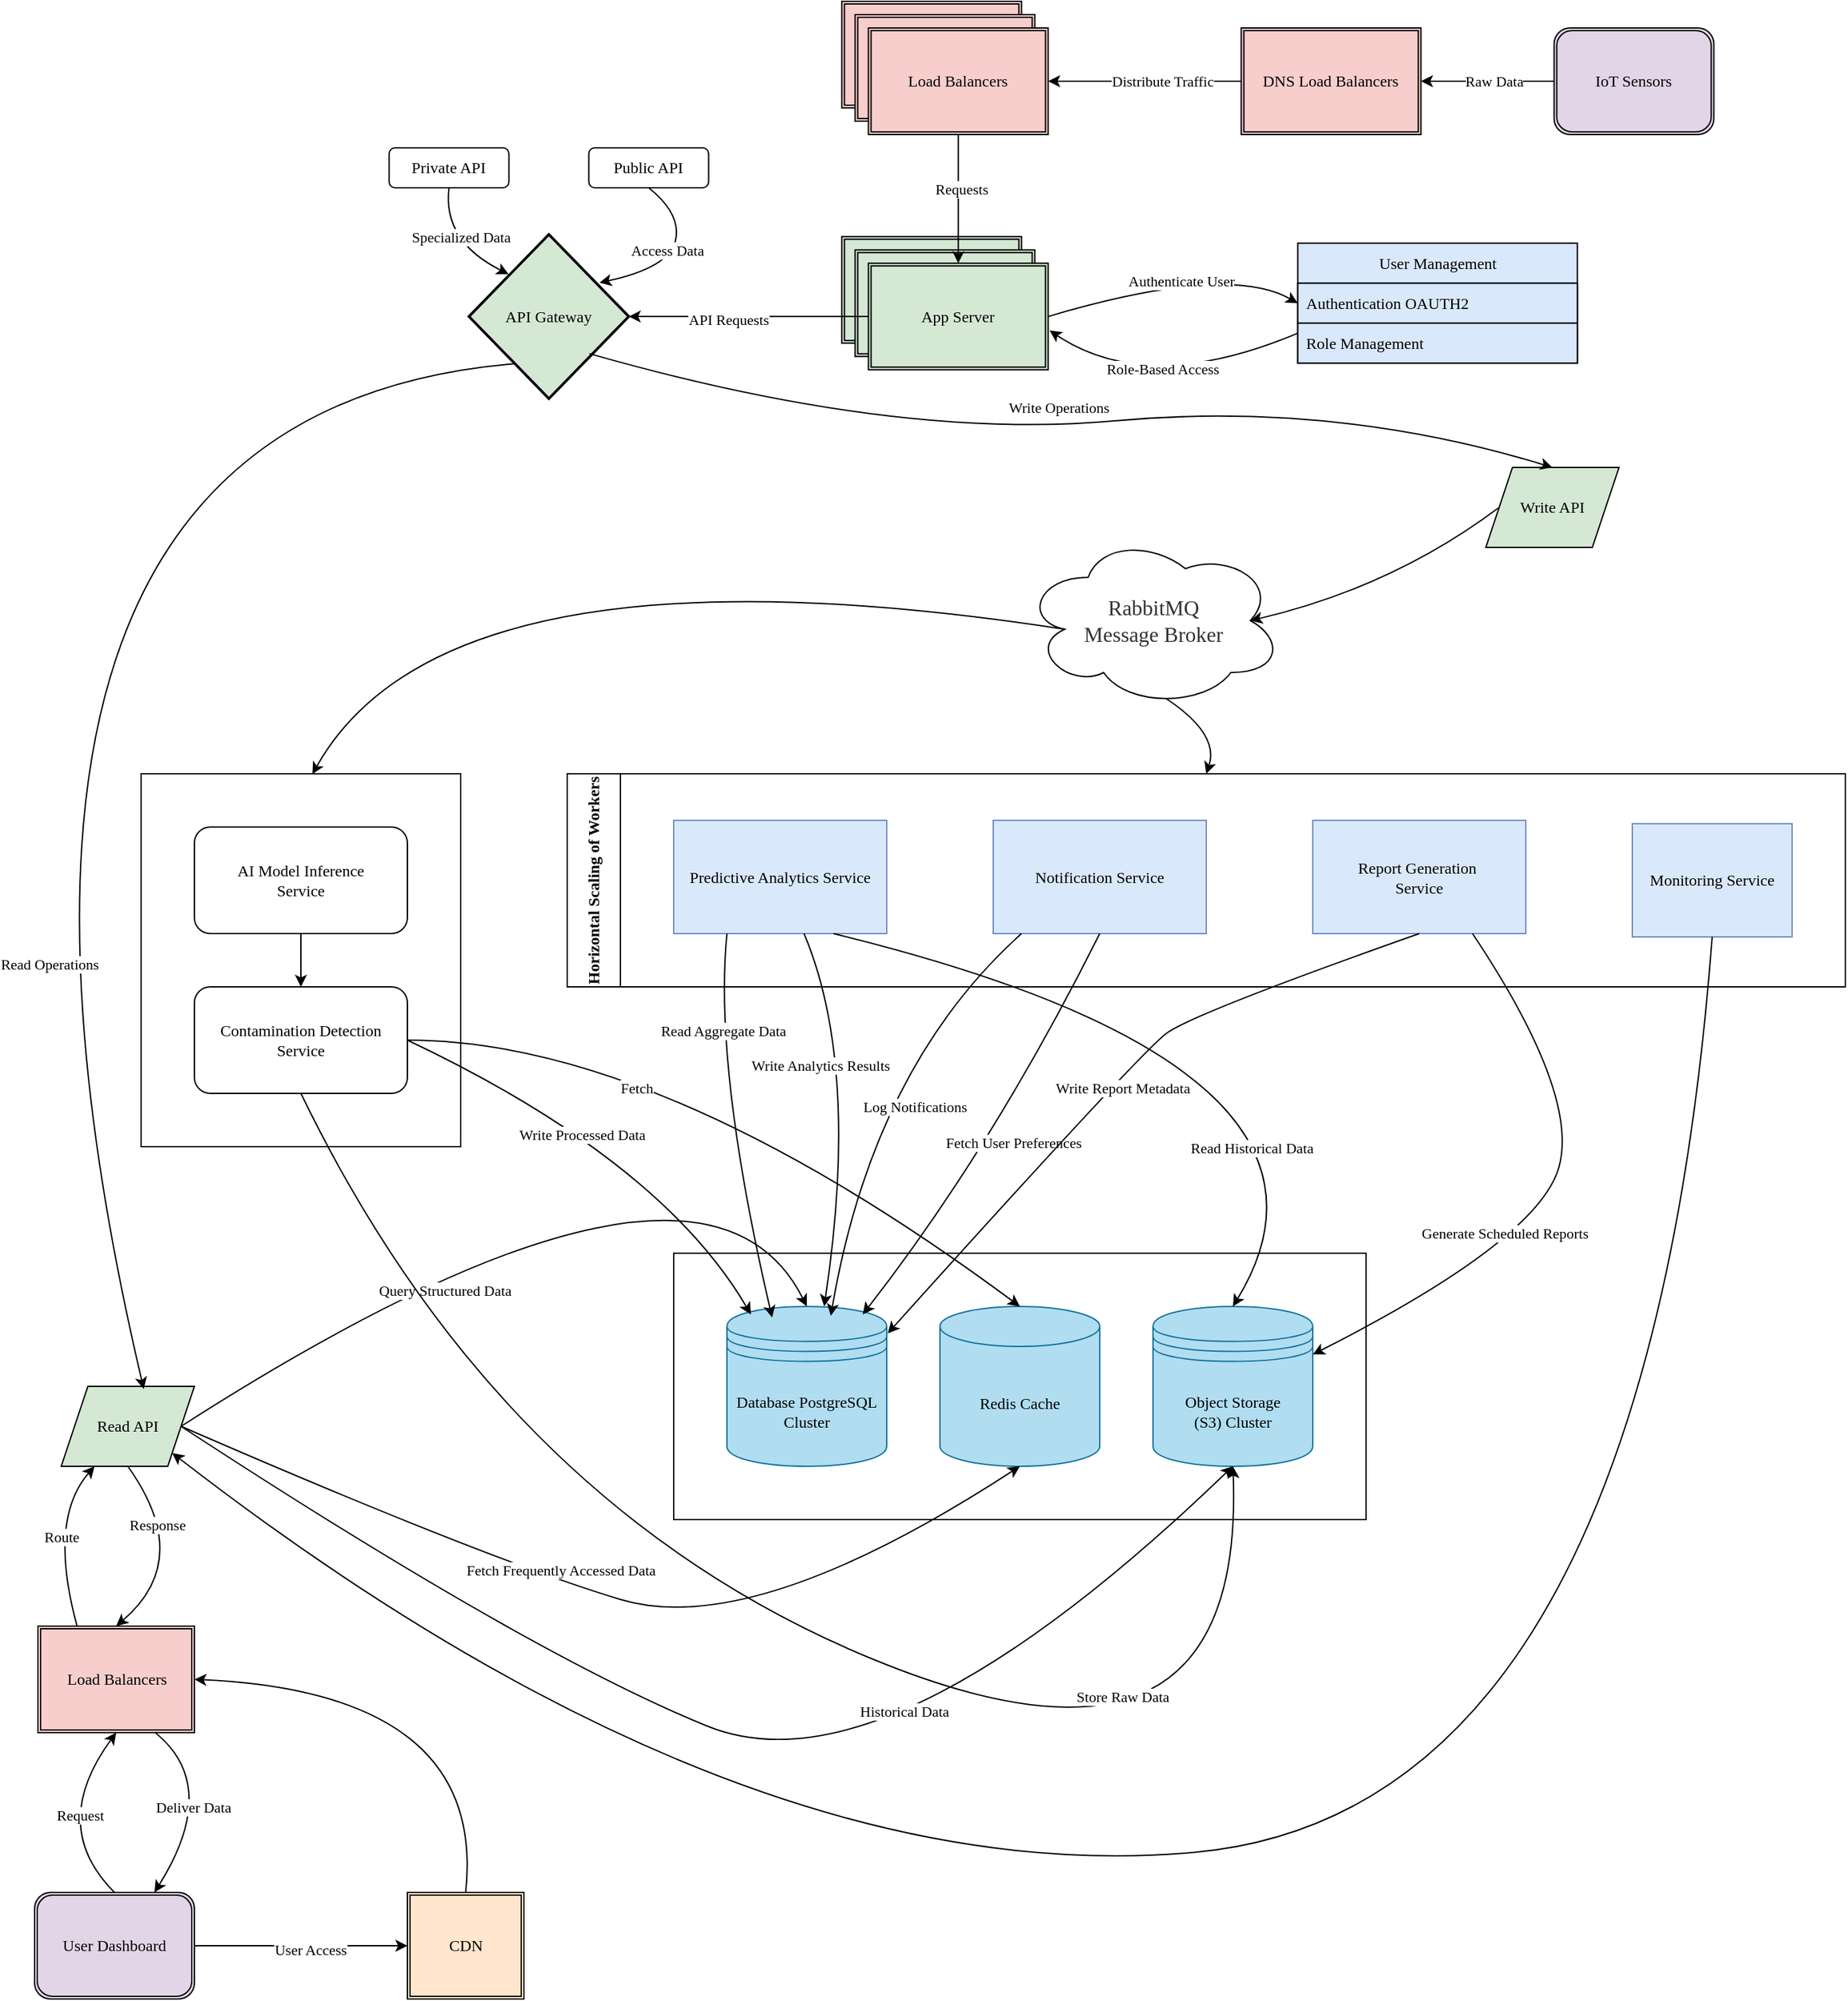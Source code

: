 <mxfile version="26.0.8" pages="2">
  <diagram name="High-Level Design" id="ZBv1_KpZOwENfsu05lCq">
    <mxGraphModel dx="3000" dy="1606" grid="1" gridSize="10" guides="1" tooltips="1" connect="1" arrows="1" fold="1" page="1" pageScale="1" pageWidth="1800" pageHeight="1800" math="0" shadow="0">
      <root>
        <mxCell id="0" />
        <mxCell id="1" parent="0" />
        <mxCell id="a4dYiFUCV8rvkUewJ64A-9" value="" style="verticalLabelPosition=bottom;verticalAlign=top;html=1;shape=mxgraph.basic.rect;fillColor2=none;strokeWidth=1;size=20;indent=5;fillColor=none;fontFamily=Comic Sans MS;" vertex="1" parent="1">
          <mxGeometry x="745" y="1090" width="520" height="200" as="geometry" />
        </mxCell>
        <mxCell id="qNN8WSwoeSZNNqFQAVAW-3" value="IoT Sensors" style="shape=ext;double=1;rounded=1;whiteSpace=wrap;html=1;fillColor=#e1d5e7;strokeColor=light-dark(#050505, #9577a3);fontFamily=Comic Sans MS;" parent="1" vertex="1">
          <mxGeometry x="1406.25" y="170" width="120" height="80" as="geometry" />
        </mxCell>
        <mxCell id="qNN8WSwoeSZNNqFQAVAW-5" value="DNS Load Balancers" style="shape=ext;double=1;rounded=0;whiteSpace=wrap;html=1;fillColor=#f8cecc;strokeColor=#000000;fontFamily=Comic Sans MS;" parent="1" vertex="1">
          <mxGeometry x="1171.25" y="170" width="135" height="80" as="geometry" />
        </mxCell>
        <mxCell id="qNN8WSwoeSZNNqFQAVAW-10" value="DNS Load Balancers" style="shape=ext;double=1;rounded=0;whiteSpace=wrap;html=1;fillColor=#f8cecc;strokeColor=light-dark(#050505, #9577a3);fontFamily=Comic Sans MS;" parent="1" vertex="1">
          <mxGeometry x="871.25" y="150" width="135" height="80" as="geometry" />
        </mxCell>
        <mxCell id="qNN8WSwoeSZNNqFQAVAW-11" value="DNS Load Balancers" style="shape=ext;double=1;rounded=0;whiteSpace=wrap;html=1;fillColor=#f8cecc;strokeColor=light-dark(#050505, #9577a3);fontFamily=Comic Sans MS;" parent="1" vertex="1">
          <mxGeometry x="881.25" y="160" width="135" height="80" as="geometry" />
        </mxCell>
        <mxCell id="qNN8WSwoeSZNNqFQAVAW-12" value="Load Balancers" style="shape=ext;double=1;rounded=0;whiteSpace=wrap;html=1;fillColor=#f8cecc;strokeColor=light-dark(#050505, #9577a3);fontFamily=Comic Sans MS;" parent="1" vertex="1">
          <mxGeometry x="891.25" y="170" width="135" height="80" as="geometry" />
        </mxCell>
        <mxCell id="qNN8WSwoeSZNNqFQAVAW-14" value="App Server" style="shape=ext;double=1;rounded=0;whiteSpace=wrap;html=1;fillColor=#d5e8d4;strokeColor=#000000;fontFamily=Comic Sans MS;" parent="1" vertex="1">
          <mxGeometry x="871.25" y="326.67" width="135" height="80" as="geometry" />
        </mxCell>
        <mxCell id="qNN8WSwoeSZNNqFQAVAW-15" value="App Server" style="shape=ext;double=1;rounded=0;whiteSpace=wrap;html=1;fillColor=#d5e8d4;strokeColor=#000000;fontFamily=Comic Sans MS;" parent="1" vertex="1">
          <mxGeometry x="881.25" y="336.67" width="135" height="80" as="geometry" />
        </mxCell>
        <mxCell id="qNN8WSwoeSZNNqFQAVAW-16" value="App Server" style="shape=ext;double=1;rounded=0;whiteSpace=wrap;html=1;fillColor=#d5e8d4;strokeColor=#000000;fontFamily=Comic Sans MS;" parent="1" vertex="1">
          <mxGeometry x="891.25" y="346.67" width="135" height="80" as="geometry" />
        </mxCell>
        <mxCell id="qNN8WSwoeSZNNqFQAVAW-17" value="" style="endArrow=classic;html=1;rounded=0;exitX=0.5;exitY=1;exitDx=0;exitDy=0;entryX=0.5;entryY=0;entryDx=0;entryDy=0;fontFamily=Comic Sans MS;" parent="1" source="qNN8WSwoeSZNNqFQAVAW-12" target="qNN8WSwoeSZNNqFQAVAW-16" edge="1">
          <mxGeometry width="50" height="50" relative="1" as="geometry">
            <mxPoint x="691.25" y="780" as="sourcePoint" />
            <mxPoint x="721.25" y="680" as="targetPoint" />
          </mxGeometry>
        </mxCell>
        <mxCell id="NdVhNwItUmRGyLMRtZnM-1" value="Requests" style="edgeLabel;html=1;align=center;verticalAlign=middle;resizable=0;points=[];fontFamily=Comic Sans MS;" vertex="1" connectable="0" parent="qNN8WSwoeSZNNqFQAVAW-17">
          <mxGeometry x="-0.158" y="2" relative="1" as="geometry">
            <mxPoint as="offset" />
          </mxGeometry>
        </mxCell>
        <mxCell id="qNN8WSwoeSZNNqFQAVAW-27" value="Database PostgreSQL&lt;div&gt;Cluster&lt;/div&gt;" style="shape=datastore;whiteSpace=wrap;html=1;fillColor=#b1ddf0;strokeColor=#10739e;fontFamily=Comic Sans MS;" parent="1" vertex="1">
          <mxGeometry x="785" y="1130" width="120" height="120" as="geometry" />
        </mxCell>
        <mxCell id="qNN8WSwoeSZNNqFQAVAW-28" value="Object Storage&lt;div&gt;(S3) Cluster&lt;/div&gt;" style="shape=datastore;whiteSpace=wrap;html=1;fillColor=#b1ddf0;strokeColor=#10739e;fontFamily=Comic Sans MS;" parent="1" vertex="1">
          <mxGeometry x="1105" y="1130" width="120" height="120" as="geometry" />
        </mxCell>
        <mxCell id="qNN8WSwoeSZNNqFQAVAW-29" value="User Dashboard" style="shape=ext;double=1;rounded=1;whiteSpace=wrap;html=1;fillColor=#e1d5e7;strokeColor=light-dark(#050505, #9577a3);fontFamily=Comic Sans MS;" parent="1" vertex="1">
          <mxGeometry x="265" y="1570" width="120" height="80" as="geometry" />
        </mxCell>
        <mxCell id="qNN8WSwoeSZNNqFQAVAW-49" value="Redis Cache" style="shape=cylinder3;whiteSpace=wrap;html=1;boundedLbl=1;backgroundOutline=1;size=15;fillColor=#b1ddf0;strokeColor=#10739e;fontFamily=Comic Sans MS;" parent="1" vertex="1">
          <mxGeometry x="945" y="1130" width="120" height="120" as="geometry" />
        </mxCell>
        <mxCell id="cPcOVqFDoY0YMTqp9Qiq-2" value="CDN" style="shape=ext;double=1;rounded=0;whiteSpace=wrap;html=1;fillColor=#ffe6cc;strokeColor=light-dark(#050505, #9577a3);fontFamily=Comic Sans MS;" vertex="1" parent="1">
          <mxGeometry x="545" y="1570" width="87.5" height="80" as="geometry" />
        </mxCell>
        <mxCell id="cPcOVqFDoY0YMTqp9Qiq-14" value="Load Balancers" style="shape=ext;double=1;rounded=0;whiteSpace=wrap;html=1;fillColor=#f8cecc;strokeColor=light-dark(#050505, #9577a3);fontFamily=Comic Sans MS;" vertex="1" parent="1">
          <mxGeometry x="267.5" y="1370" width="117.5" height="80" as="geometry" />
        </mxCell>
        <mxCell id="cPcOVqFDoY0YMTqp9Qiq-15" value="User Management" style="swimlane;fontStyle=0;childLayout=stackLayout;horizontal=1;startSize=30;horizontalStack=0;resizeParent=1;resizeParentMax=0;resizeLast=0;collapsible=1;marginBottom=0;whiteSpace=wrap;html=1;fillColor=#dae8fc;strokeColor=#000000;fontFamily=Comic Sans MS;fontColor=#000000;" vertex="1" parent="1">
          <mxGeometry x="1213.75" y="331.67" width="210" height="90" as="geometry" />
        </mxCell>
        <mxCell id="cPcOVqFDoY0YMTqp9Qiq-16" value="Authentication OAUTH2" style="text;strokeColor=#000000;fillColor=#dae8fc;align=left;verticalAlign=middle;spacingLeft=4;spacingRight=4;overflow=hidden;points=[[0,0.5],[1,0.5]];portConstraint=eastwest;rotatable=0;whiteSpace=wrap;html=1;fontFamily=Comic Sans MS;fontColor=#000000;" vertex="1" parent="cPcOVqFDoY0YMTqp9Qiq-15">
          <mxGeometry y="30" width="210" height="30" as="geometry" />
        </mxCell>
        <mxCell id="cPcOVqFDoY0YMTqp9Qiq-17" value="Role Management" style="text;strokeColor=#000000;fillColor=#dae8fc;align=left;verticalAlign=middle;spacingLeft=4;spacingRight=4;overflow=hidden;points=[[0,0.5],[1,0.5]];portConstraint=eastwest;rotatable=0;whiteSpace=wrap;html=1;fontFamily=Comic Sans MS;fontColor=#000000;" vertex="1" parent="cPcOVqFDoY0YMTqp9Qiq-15">
          <mxGeometry y="60" width="210" height="30" as="geometry" />
        </mxCell>
        <mxCell id="cPcOVqFDoY0YMTqp9Qiq-19" value="" style="endArrow=classic;html=1;rounded=0;exitX=0;exitY=0.5;exitDx=0;exitDy=0;entryX=1;entryY=0.5;entryDx=0;entryDy=0;fontFamily=Comic Sans MS;" edge="1" parent="1" source="qNN8WSwoeSZNNqFQAVAW-3" target="qNN8WSwoeSZNNqFQAVAW-5">
          <mxGeometry width="50" height="50" relative="1" as="geometry">
            <mxPoint x="1031.25" y="780" as="sourcePoint" />
            <mxPoint x="1081.25" y="730" as="targetPoint" />
          </mxGeometry>
        </mxCell>
        <mxCell id="Yw4bijcPnnjhm8XfOBer-1" value="Raw Data" style="edgeLabel;html=1;align=center;verticalAlign=middle;resizable=0;points=[];fontFamily=Comic Sans MS;" vertex="1" connectable="0" parent="cPcOVqFDoY0YMTqp9Qiq-19">
          <mxGeometry x="-0.097" y="-2" relative="1" as="geometry">
            <mxPoint x="-1" y="2" as="offset" />
          </mxGeometry>
        </mxCell>
        <mxCell id="cPcOVqFDoY0YMTqp9Qiq-20" value="" style="endArrow=classic;html=1;rounded=0;exitX=0;exitY=0.5;exitDx=0;exitDy=0;entryX=1;entryY=0.5;entryDx=0;entryDy=0;fontFamily=Comic Sans MS;" edge="1" parent="1" source="qNN8WSwoeSZNNqFQAVAW-5" target="qNN8WSwoeSZNNqFQAVAW-12">
          <mxGeometry width="50" height="50" relative="1" as="geometry">
            <mxPoint x="991.25" y="780" as="sourcePoint" />
            <mxPoint x="1041.25" y="730" as="targetPoint" />
          </mxGeometry>
        </mxCell>
        <mxCell id="yc8CyYkb-GV13tXAblhJ-2" value="Distribute Traffic" style="edgeLabel;html=1;align=center;verticalAlign=middle;resizable=0;points=[];fontFamily=Comic Sans MS;" vertex="1" connectable="0" parent="cPcOVqFDoY0YMTqp9Qiq-20">
          <mxGeometry x="-0.138" y="2" relative="1" as="geometry">
            <mxPoint x="3" y="-2" as="offset" />
          </mxGeometry>
        </mxCell>
        <mxCell id="cPcOVqFDoY0YMTqp9Qiq-26" value="&lt;span style=&quot;color: rgb(51, 51, 51); font-size: 16px; text-align: start; background-color: rgb(255, 255, 255);&quot;&gt;RabbitMQ&lt;br&gt;Message Broker&lt;/span&gt;" style="ellipse;shape=cloud;whiteSpace=wrap;html=1;fontFamily=Comic Sans MS;" vertex="1" parent="1">
          <mxGeometry x="1007.5" y="550" width="195" height="130" as="geometry" />
        </mxCell>
        <mxCell id="cPcOVqFDoY0YMTqp9Qiq-49" value="Horizontal Scaling of Workers" style="swimlane;horizontal=0;whiteSpace=wrap;html=1;fontFamily=Comic Sans MS;startSize=40;" vertex="1" parent="1">
          <mxGeometry x="665" y="730" width="960" height="160" as="geometry" />
        </mxCell>
        <mxCell id="qNN8WSwoeSZNNqFQAVAW-39" value="Predictive Analytics Service" style="rounded=0;whiteSpace=wrap;html=1;fillColor=#dae8fc;strokeColor=#6c8ebf;fontFamily=Comic Sans MS;" parent="cPcOVqFDoY0YMTqp9Qiq-49" vertex="1">
          <mxGeometry x="80" y="35" width="160" height="85" as="geometry" />
        </mxCell>
        <mxCell id="qNN8WSwoeSZNNqFQAVAW-44" value="Notification Service" style="rounded=0;whiteSpace=wrap;html=1;fillColor=#dae8fc;strokeColor=#6c8ebf;fontFamily=Comic Sans MS;" parent="cPcOVqFDoY0YMTqp9Qiq-49" vertex="1">
          <mxGeometry x="320" y="35" width="160" height="85" as="geometry" />
        </mxCell>
        <mxCell id="6kwriRtmMuZ2P15k0v1l-1" value="Report Generation&amp;nbsp;&lt;div&gt;Service&lt;/div&gt;" style="rounded=0;whiteSpace=wrap;html=1;fillColor=#dae8fc;strokeColor=#6c8ebf;fontFamily=Comic Sans MS;" vertex="1" parent="cPcOVqFDoY0YMTqp9Qiq-49">
          <mxGeometry x="560" y="35" width="160" height="85" as="geometry" />
        </mxCell>
        <mxCell id="xDx8_VDq5MuYbjgj8BAs-1" value="Monitoring Service" style="rounded=0;whiteSpace=wrap;html=1;fillColor=#dae8fc;strokeColor=#6c8ebf;fontFamily=Comic Sans MS;" vertex="1" parent="cPcOVqFDoY0YMTqp9Qiq-49">
          <mxGeometry x="800" y="37.5" width="120" height="85" as="geometry" />
        </mxCell>
        <mxCell id="CEZV1fgWufiOdPWFgZeR-2" value="" style="curved=1;endArrow=classic;html=1;rounded=0;exitX=1;exitY=0.5;exitDx=0;exitDy=0;entryX=0;entryY=0.5;entryDx=0;entryDy=0;fontFamily=Comic Sans MS;" edge="1" parent="1" source="qNN8WSwoeSZNNqFQAVAW-16" target="cPcOVqFDoY0YMTqp9Qiq-16">
          <mxGeometry width="50" height="50" relative="1" as="geometry">
            <mxPoint x="1191.25" y="426.67" as="sourcePoint" />
            <mxPoint x="1241.25" y="376.67" as="targetPoint" />
            <Array as="points">
              <mxPoint x="1161.25" y="346.67" />
            </Array>
          </mxGeometry>
        </mxCell>
        <mxCell id="8_jfqfEzI4wNXuQa5Bti-1" value="Authenticate User" style="edgeLabel;html=1;align=center;verticalAlign=middle;resizable=0;points=[];fontFamily=Comic Sans MS;" vertex="1" connectable="0" parent="CEZV1fgWufiOdPWFgZeR-2">
          <mxGeometry x="0.022" y="-4" relative="1" as="geometry">
            <mxPoint y="-1" as="offset" />
          </mxGeometry>
        </mxCell>
        <mxCell id="CEZV1fgWufiOdPWFgZeR-3" value="" style="curved=1;endArrow=classic;html=1;rounded=0;entryX=1.008;entryY=0.631;entryDx=0;entryDy=0;entryPerimeter=0;exitX=0;exitY=0.75;exitDx=0;exitDy=0;fontFamily=Comic Sans MS;" edge="1" parent="1" source="cPcOVqFDoY0YMTqp9Qiq-15" target="qNN8WSwoeSZNNqFQAVAW-16">
          <mxGeometry width="50" height="50" relative="1" as="geometry">
            <mxPoint x="1071.25" y="476.67" as="sourcePoint" />
            <mxPoint x="1151.25" y="446.67" as="targetPoint" />
            <Array as="points">
              <mxPoint x="1101.25" y="446.67" />
            </Array>
          </mxGeometry>
        </mxCell>
        <mxCell id="z_WYJQl0pMnrJU7_aItO-1" value="Role-Based Access" style="edgeLabel;html=1;align=center;verticalAlign=middle;resizable=0;points=[];fontFamily=Comic Sans MS;" vertex="1" connectable="0" parent="CEZV1fgWufiOdPWFgZeR-3">
          <mxGeometry x="-0.006" y="-15" relative="1" as="geometry">
            <mxPoint x="1" as="offset" />
          </mxGeometry>
        </mxCell>
        <mxCell id="DKMEA2u1gpTaL-MMy4T4-1" value="API Gateway" style="strokeWidth=2;html=1;shape=mxgraph.flowchart.decision;whiteSpace=wrap;fillColor=#d5e8d4;strokeColor=#000000;fontFamily=Comic Sans MS;" vertex="1" parent="1">
          <mxGeometry x="591.25" y="325.01" width="120" height="123.33" as="geometry" />
        </mxCell>
        <mxCell id="sGbW3MwGAlB5y6Q_qJr2-1" value="" style="endArrow=classic;html=1;rounded=0;entryX=1;entryY=0.5;entryDx=0;entryDy=0;entryPerimeter=0;exitX=0;exitY=0.5;exitDx=0;exitDy=0;fontFamily=Comic Sans MS;" edge="1" parent="1" source="qNN8WSwoeSZNNqFQAVAW-16" target="DKMEA2u1gpTaL-MMy4T4-1">
          <mxGeometry width="50" height="50" relative="1" as="geometry">
            <mxPoint x="751.25" y="360" as="sourcePoint" />
            <mxPoint x="801.25" y="310" as="targetPoint" />
          </mxGeometry>
        </mxCell>
        <mxCell id="qqKM845GMiQop1oDLLh_-1" value="API Requests" style="edgeLabel;html=1;align=center;verticalAlign=middle;resizable=0;points=[];fontFamily=Comic Sans MS;" vertex="1" connectable="0" parent="sGbW3MwGAlB5y6Q_qJr2-1">
          <mxGeometry x="0.172" y="2" relative="1" as="geometry">
            <mxPoint as="offset" />
          </mxGeometry>
        </mxCell>
        <mxCell id="G2hu7sxv_OeYMRJVCIPz-1" value="Private API" style="rounded=1;whiteSpace=wrap;html=1;fontFamily=Comic Sans MS;" vertex="1" parent="1">
          <mxGeometry x="531.25" y="260" width="90" height="30" as="geometry" />
        </mxCell>
        <mxCell id="G2hu7sxv_OeYMRJVCIPz-2" value="Public API" style="rounded=1;whiteSpace=wrap;html=1;fontFamily=Comic Sans MS;" vertex="1" parent="1">
          <mxGeometry x="681.25" y="260" width="90" height="30" as="geometry" />
        </mxCell>
        <mxCell id="6nskR6p6F3CiXO_FvpCj-2" value="" style="curved=1;endArrow=classic;html=1;rounded=0;exitX=0.5;exitY=1;exitDx=0;exitDy=0;entryX=0.817;entryY=0.294;entryDx=0;entryDy=0;entryPerimeter=0;fontFamily=Comic Sans MS;" edge="1" parent="1" source="G2hu7sxv_OeYMRJVCIPz-2" target="DKMEA2u1gpTaL-MMy4T4-1">
          <mxGeometry width="50" height="50" relative="1" as="geometry">
            <mxPoint x="841.25" y="410" as="sourcePoint" />
            <mxPoint x="891.25" y="360" as="targetPoint" />
            <Array as="points">
              <mxPoint x="751.25" y="310" />
              <mxPoint x="741.25" y="350" />
            </Array>
          </mxGeometry>
        </mxCell>
        <mxCell id="IRRzSq8Jv-e-gdpHs13W-1" value="Access Data" style="edgeLabel;html=1;align=center;verticalAlign=middle;resizable=0;points=[];fontFamily=Comic Sans MS;" vertex="1" connectable="0" parent="6nskR6p6F3CiXO_FvpCj-2">
          <mxGeometry x="-0.033" y="-5" relative="1" as="geometry">
            <mxPoint as="offset" />
          </mxGeometry>
        </mxCell>
        <mxCell id="6nskR6p6F3CiXO_FvpCj-5" value="" style="curved=1;endArrow=classic;html=1;rounded=0;exitX=0.5;exitY=1;exitDx=0;exitDy=0;entryX=0.248;entryY=0.242;entryDx=0;entryDy=0;entryPerimeter=0;fontFamily=Comic Sans MS;" edge="1" parent="1" source="G2hu7sxv_OeYMRJVCIPz-1" target="DKMEA2u1gpTaL-MMy4T4-1">
          <mxGeometry width="50" height="50" relative="1" as="geometry">
            <mxPoint x="841.25" y="410" as="sourcePoint" />
            <mxPoint x="891.25" y="360" as="targetPoint" />
            <Array as="points">
              <mxPoint x="571.25" y="330" />
            </Array>
          </mxGeometry>
        </mxCell>
        <mxCell id="IRRzSq8Jv-e-gdpHs13W-2" value="Specialized Data" style="edgeLabel;html=1;align=center;verticalAlign=middle;resizable=0;points=[];fontFamily=Comic Sans MS;" vertex="1" connectable="0" parent="6nskR6p6F3CiXO_FvpCj-5">
          <mxGeometry x="0.052" y="9" relative="1" as="geometry">
            <mxPoint as="offset" />
          </mxGeometry>
        </mxCell>
        <mxCell id="_6GPDkqd9VZTJzSeS4Ry-2" value="Read API" style="shape=parallelogram;perimeter=parallelogramPerimeter;whiteSpace=wrap;html=1;fixedSize=1;fillColor=#d5e8d4;strokeColor=#000000;fontFamily=Comic Sans MS;" vertex="1" parent="1">
          <mxGeometry x="285" y="1190" width="100" height="60" as="geometry" />
        </mxCell>
        <mxCell id="_6GPDkqd9VZTJzSeS4Ry-3" value="Write API" style="shape=parallelogram;perimeter=parallelogramPerimeter;whiteSpace=wrap;html=1;fixedSize=1;fillColor=#d5e8d4;strokeColor=#000000;fontFamily=Comic Sans MS;" vertex="1" parent="1">
          <mxGeometry x="1355" y="500" width="100" height="60" as="geometry" />
        </mxCell>
        <mxCell id="_6GPDkqd9VZTJzSeS4Ry-4" value="" style="curved=1;endArrow=classic;html=1;rounded=0;exitX=0.283;exitY=0.787;exitDx=0;exitDy=0;exitPerimeter=0;entryX=0.62;entryY=0.034;entryDx=0;entryDy=0;entryPerimeter=0;fontFamily=Comic Sans MS;" edge="1" parent="1" source="DKMEA2u1gpTaL-MMy4T4-1" target="_6GPDkqd9VZTJzSeS4Ry-2">
          <mxGeometry width="50" height="50" relative="1" as="geometry">
            <mxPoint x="841.25" y="410" as="sourcePoint" />
            <mxPoint x="891.25" y="360" as="targetPoint" />
            <Array as="points">
              <mxPoint x="175" y="460" />
            </Array>
          </mxGeometry>
        </mxCell>
        <mxCell id="655Wv_DJx8fEiMLKM3fb-2" value="Read Operations" style="edgeLabel;html=1;align=center;verticalAlign=middle;resizable=0;points=[];fontFamily=Comic Sans MS;" vertex="1" connectable="0" parent="_6GPDkqd9VZTJzSeS4Ry-4">
          <mxGeometry x="0.455" y="4" relative="1" as="geometry">
            <mxPoint y="1" as="offset" />
          </mxGeometry>
        </mxCell>
        <mxCell id="_6GPDkqd9VZTJzSeS4Ry-5" value="" style="curved=1;endArrow=classic;html=1;rounded=0;entryX=0.5;entryY=0;entryDx=0;entryDy=0;exitX=0.754;exitY=0.726;exitDx=0;exitDy=0;exitPerimeter=0;fontFamily=Comic Sans MS;" edge="1" parent="1" source="DKMEA2u1gpTaL-MMy4T4-1" target="_6GPDkqd9VZTJzSeS4Ry-3">
          <mxGeometry width="50" height="50" relative="1" as="geometry">
            <mxPoint x="681.25" y="420" as="sourcePoint" />
            <mxPoint x="891.25" y="360" as="targetPoint" />
            <Array as="points">
              <mxPoint x="911.25" y="480" />
              <mxPoint x="1241.25" y="450" />
            </Array>
          </mxGeometry>
        </mxCell>
        <mxCell id="655Wv_DJx8fEiMLKM3fb-1" value="Write Operations" style="edgeLabel;html=1;align=center;verticalAlign=middle;resizable=0;points=[];fontFamily=Comic Sans MS;" vertex="1" connectable="0" parent="_6GPDkqd9VZTJzSeS4Ry-5">
          <mxGeometry x="-0.029" y="1" relative="1" as="geometry">
            <mxPoint x="2" y="-13" as="offset" />
          </mxGeometry>
        </mxCell>
        <mxCell id="KbW7tBuYtUWBjRFiMkkC-1" value="" style="endArrow=classic;html=1;rounded=0;entryX=0;entryY=0.5;entryDx=0;entryDy=0;exitX=1;exitY=0.5;exitDx=0;exitDy=0;fontFamily=Comic Sans MS;" edge="1" parent="1" source="qNN8WSwoeSZNNqFQAVAW-29" target="cPcOVqFDoY0YMTqp9Qiq-2">
          <mxGeometry width="50" height="50" relative="1" as="geometry">
            <mxPoint x="561.25" y="1630" as="sourcePoint" />
            <mxPoint x="111.25" y="1550" as="targetPoint" />
          </mxGeometry>
        </mxCell>
        <mxCell id="KbW7tBuYtUWBjRFiMkkC-2" value="User Access" style="edgeLabel;html=1;align=center;verticalAlign=middle;resizable=0;points=[];fontFamily=Comic Sans MS;" vertex="1" connectable="0" parent="KbW7tBuYtUWBjRFiMkkC-1">
          <mxGeometry x="0.085" y="-3" relative="1" as="geometry">
            <mxPoint as="offset" />
          </mxGeometry>
        </mxCell>
        <mxCell id="G3ReCDKp_hAOx1x4uiE9-1" value="" style="curved=1;endArrow=classic;html=1;rounded=0;exitX=0;exitY=0.5;exitDx=0;exitDy=0;entryX=0.875;entryY=0.5;entryDx=0;entryDy=0;entryPerimeter=0;fontFamily=Comic Sans MS;" edge="1" parent="1" source="_6GPDkqd9VZTJzSeS4Ry-3" target="cPcOVqFDoY0YMTqp9Qiq-26">
          <mxGeometry width="50" height="50" relative="1" as="geometry">
            <mxPoint x="1171.25" y="670" as="sourcePoint" />
            <mxPoint x="1295" y="650" as="targetPoint" />
            <Array as="points">
              <mxPoint x="1285" y="590" />
            </Array>
          </mxGeometry>
        </mxCell>
        <mxCell id="IisjZbFnTHiCuA-0_lpq-1" value="" style="verticalLabelPosition=bottom;verticalAlign=top;html=1;shape=mxgraph.basic.rect;fillColor2=none;strokeWidth=1;size=20;indent=5;fillColor=none;fontFamily=Comic Sans MS;" vertex="1" parent="1">
          <mxGeometry x="345" y="730" width="240" height="280" as="geometry" />
        </mxCell>
        <mxCell id="DBw0bLSpzc3265k-nplg-1" value="AI Model Inference&lt;br&gt;Service" style="rounded=1;whiteSpace=wrap;html=1;fontFamily=Comic Sans MS;" vertex="1" parent="1">
          <mxGeometry x="385" y="770" width="160" height="80" as="geometry" />
        </mxCell>
        <mxCell id="DBw0bLSpzc3265k-nplg-2" value="Contamination Detection&lt;div&gt;Service&lt;/div&gt;" style="rounded=1;whiteSpace=wrap;html=1;fontFamily=Comic Sans MS;" vertex="1" parent="1">
          <mxGeometry x="385" y="890" width="160" height="80" as="geometry" />
        </mxCell>
        <mxCell id="fX9-5sSBdLIvi0bUt4OD-1" value="" style="curved=1;endArrow=classic;html=1;rounded=0;exitX=0.16;exitY=0.55;exitDx=0;exitDy=0;exitPerimeter=0;entryX=0.536;entryY=0.001;entryDx=0;entryDy=0;entryPerimeter=0;fontFamily=Comic Sans MS;" edge="1" parent="1" source="cPcOVqFDoY0YMTqp9Qiq-26" target="IisjZbFnTHiCuA-0_lpq-1">
          <mxGeometry width="50" height="50" relative="1" as="geometry">
            <mxPoint x="1055" y="890" as="sourcePoint" />
            <mxPoint x="1105" y="840" as="targetPoint" />
            <Array as="points">
              <mxPoint x="575" y="550" />
            </Array>
          </mxGeometry>
        </mxCell>
        <mxCell id="fX9-5sSBdLIvi0bUt4OD-2" value="" style="endArrow=classic;html=1;rounded=0;exitX=0.5;exitY=1;exitDx=0;exitDy=0;entryX=0.5;entryY=0;entryDx=0;entryDy=0;fontFamily=Comic Sans MS;" edge="1" parent="1" source="DBw0bLSpzc3265k-nplg-1" target="DBw0bLSpzc3265k-nplg-2">
          <mxGeometry width="50" height="50" relative="1" as="geometry">
            <mxPoint x="1055" y="890" as="sourcePoint" />
            <mxPoint x="1105" y="840" as="targetPoint" />
          </mxGeometry>
        </mxCell>
        <mxCell id="xDx8_VDq5MuYbjgj8BAs-2" value="" style="curved=1;endArrow=classic;html=1;rounded=0;exitX=0.55;exitY=0.95;exitDx=0;exitDy=0;exitPerimeter=0;entryX=0.5;entryY=0;entryDx=0;entryDy=0;fontFamily=Comic Sans MS;" edge="1" parent="1" source="cPcOVqFDoY0YMTqp9Qiq-26" target="cPcOVqFDoY0YMTqp9Qiq-49">
          <mxGeometry width="50" height="50" relative="1" as="geometry">
            <mxPoint x="1235" y="550" as="sourcePoint" />
            <mxPoint x="1285" y="500" as="targetPoint" />
            <Array as="points">
              <mxPoint x="1155" y="700" />
            </Array>
          </mxGeometry>
        </mxCell>
        <mxCell id="pY_4zxJHPJ0k8dUdlKpk-1" value="" style="curved=1;endArrow=classic;html=1;rounded=0;exitX=0.5;exitY=0;exitDx=0;exitDy=0;entryX=1;entryY=0.5;entryDx=0;entryDy=0;fontFamily=Comic Sans MS;" edge="1" parent="1" source="cPcOVqFDoY0YMTqp9Qiq-2" target="cPcOVqFDoY0YMTqp9Qiq-14">
          <mxGeometry width="50" height="50" relative="1" as="geometry">
            <mxPoint x="925" y="1410" as="sourcePoint" />
            <mxPoint x="975" y="1360" as="targetPoint" />
            <Array as="points">
              <mxPoint x="605" y="1420" />
            </Array>
          </mxGeometry>
        </mxCell>
        <mxCell id="V2Qqydepd5U-d6oegSgD-1" value="" style="curved=1;endArrow=classic;html=1;rounded=0;exitX=0.5;exitY=0;exitDx=0;exitDy=0;entryX=0.5;entryY=1;entryDx=0;entryDy=0;fontFamily=Comic Sans MS;" edge="1" parent="1" source="qNN8WSwoeSZNNqFQAVAW-29" target="cPcOVqFDoY0YMTqp9Qiq-14">
          <mxGeometry width="50" height="50" relative="1" as="geometry">
            <mxPoint x="925" y="1410" as="sourcePoint" />
            <mxPoint x="975" y="1360" as="targetPoint" />
            <Array as="points">
              <mxPoint x="275" y="1520" />
            </Array>
          </mxGeometry>
        </mxCell>
        <mxCell id="V2Qqydepd5U-d6oegSgD-2" value="Request" style="edgeLabel;html=1;align=center;verticalAlign=middle;resizable=0;points=[];fontFamily=Comic Sans MS;" vertex="1" connectable="0" parent="V2Qqydepd5U-d6oegSgD-1">
          <mxGeometry x="0.165" y="-14" relative="1" as="geometry">
            <mxPoint as="offset" />
          </mxGeometry>
        </mxCell>
        <mxCell id="V2Qqydepd5U-d6oegSgD-3" value="" style="curved=1;endArrow=classic;html=1;rounded=0;exitX=0.75;exitY=1;exitDx=0;exitDy=0;entryX=0.75;entryY=0;entryDx=0;entryDy=0;fontFamily=Comic Sans MS;" edge="1" parent="1" source="cPcOVqFDoY0YMTqp9Qiq-14" target="qNN8WSwoeSZNNqFQAVAW-29">
          <mxGeometry width="50" height="50" relative="1" as="geometry">
            <mxPoint x="925" y="1410" as="sourcePoint" />
            <mxPoint x="975" y="1360" as="targetPoint" />
            <Array as="points">
              <mxPoint x="405" y="1490" />
            </Array>
          </mxGeometry>
        </mxCell>
        <mxCell id="V2Qqydepd5U-d6oegSgD-4" value="Deliver Data" style="edgeLabel;html=1;align=center;verticalAlign=middle;resizable=0;points=[];fontFamily=Comic Sans MS;" vertex="1" connectable="0" parent="V2Qqydepd5U-d6oegSgD-3">
          <mxGeometry x="0.122" y="-10" relative="1" as="geometry">
            <mxPoint as="offset" />
          </mxGeometry>
        </mxCell>
        <mxCell id="SRaeVmXMBcYB4Bib_vhd-1" value="" style="curved=1;endArrow=classic;html=1;rounded=0;exitX=0.25;exitY=0;exitDx=0;exitDy=0;entryX=0.25;entryY=1;entryDx=0;entryDy=0;fontFamily=Comic Sans MS;" edge="1" parent="1" source="cPcOVqFDoY0YMTqp9Qiq-14" target="_6GPDkqd9VZTJzSeS4Ry-2">
          <mxGeometry width="50" height="50" relative="1" as="geometry">
            <mxPoint x="385" y="1350" as="sourcePoint" />
            <mxPoint x="775" y="1450" as="targetPoint" />
            <Array as="points">
              <mxPoint x="275" y="1290" />
            </Array>
          </mxGeometry>
        </mxCell>
        <mxCell id="SRaeVmXMBcYB4Bib_vhd-2" value="Route" style="edgeLabel;html=1;align=center;verticalAlign=middle;resizable=0;points=[];fontFamily=Comic Sans MS;" vertex="1" connectable="0" parent="SRaeVmXMBcYB4Bib_vhd-1">
          <mxGeometry x="-0.014" y="-6" relative="1" as="geometry">
            <mxPoint y="-1" as="offset" />
          </mxGeometry>
        </mxCell>
        <mxCell id="SRaeVmXMBcYB4Bib_vhd-3" value="" style="curved=1;endArrow=classic;html=1;rounded=0;exitX=0.5;exitY=1;exitDx=0;exitDy=0;entryX=0.5;entryY=0;entryDx=0;entryDy=0;fontFamily=Comic Sans MS;" edge="1" parent="1" source="_6GPDkqd9VZTJzSeS4Ry-2" target="cPcOVqFDoY0YMTqp9Qiq-14">
          <mxGeometry width="50" height="50" relative="1" as="geometry">
            <mxPoint x="725" y="1500" as="sourcePoint" />
            <mxPoint x="775" y="1450" as="targetPoint" />
            <Array as="points">
              <mxPoint x="385" y="1320" />
            </Array>
          </mxGeometry>
        </mxCell>
        <mxCell id="SRaeVmXMBcYB4Bib_vhd-4" value="Response" style="edgeLabel;html=1;align=center;verticalAlign=middle;resizable=0;points=[];fontFamily=Comic Sans MS;" vertex="1" connectable="0" parent="SRaeVmXMBcYB4Bib_vhd-3">
          <mxGeometry x="-0.404" y="-8" relative="1" as="geometry">
            <mxPoint as="offset" />
          </mxGeometry>
        </mxCell>
        <mxCell id="Ui-OIOsuvaOLmo_Si_IH-1" value="" style="curved=1;endArrow=classic;html=1;rounded=0;exitX=1;exitY=0.5;exitDx=0;exitDy=0;entryX=0.5;entryY=0;entryDx=0;entryDy=0;fontFamily=Comic Sans MS;" edge="1" parent="1" source="_6GPDkqd9VZTJzSeS4Ry-2" target="qNN8WSwoeSZNNqFQAVAW-27">
          <mxGeometry width="50" height="50" relative="1" as="geometry">
            <mxPoint x="725" y="1160" as="sourcePoint" />
            <mxPoint x="825" y="1040" as="targetPoint" />
            <Array as="points">
              <mxPoint x="765" y="970" />
            </Array>
          </mxGeometry>
        </mxCell>
        <mxCell id="VLNCBtQf67U5OlbMGLZL-1" value="Query Structured Data" style="edgeLabel;html=1;align=center;verticalAlign=middle;resizable=0;points=[];fontFamily=Comic Sans MS;" vertex="1" connectable="0" parent="Ui-OIOsuvaOLmo_Si_IH-1">
          <mxGeometry x="-0.312" y="-20" relative="1" as="geometry">
            <mxPoint x="1" as="offset" />
          </mxGeometry>
        </mxCell>
        <mxCell id="xcu2pK8cOqfIWZCj4Js6-1" value="" style="curved=1;endArrow=classic;html=1;rounded=0;exitX=1;exitY=0.5;exitDx=0;exitDy=0;entryX=0.5;entryY=1;entryDx=0;entryDy=0;entryPerimeter=0;fontFamily=Comic Sans MS;" edge="1" parent="1" source="_6GPDkqd9VZTJzSeS4Ry-2" target="qNN8WSwoeSZNNqFQAVAW-49">
          <mxGeometry width="50" height="50" relative="1" as="geometry">
            <mxPoint x="725" y="1160" as="sourcePoint" />
            <mxPoint x="775" y="1110" as="targetPoint" />
            <Array as="points">
              <mxPoint x="375" y="1220" />
              <mxPoint x="605" y="1320" />
              <mxPoint x="805" y="1380" />
            </Array>
          </mxGeometry>
        </mxCell>
        <mxCell id="xcu2pK8cOqfIWZCj4Js6-2" value="Fetch Frequently Accessed Data" style="edgeLabel;html=1;align=center;verticalAlign=middle;resizable=0;points=[];fontFamily=Comic Sans MS;" vertex="1" connectable="0" parent="xcu2pK8cOqfIWZCj4Js6-1">
          <mxGeometry x="-0.129" y="8" relative="1" as="geometry">
            <mxPoint x="1" as="offset" />
          </mxGeometry>
        </mxCell>
        <mxCell id="xcu2pK8cOqfIWZCj4Js6-3" value="" style="curved=1;endArrow=classic;html=1;rounded=0;exitX=1;exitY=0.5;exitDx=0;exitDy=0;entryX=0.5;entryY=1;entryDx=0;entryDy=0;fontFamily=Comic Sans MS;" edge="1" parent="1" source="_6GPDkqd9VZTJzSeS4Ry-2" target="qNN8WSwoeSZNNqFQAVAW-28">
          <mxGeometry width="50" height="50" relative="1" as="geometry">
            <mxPoint x="725" y="1160" as="sourcePoint" />
            <mxPoint x="775" y="1110" as="targetPoint" />
            <Array as="points">
              <mxPoint x="635" y="1390" />
              <mxPoint x="905" y="1500" />
            </Array>
          </mxGeometry>
        </mxCell>
        <mxCell id="xcu2pK8cOqfIWZCj4Js6-4" value="Historical Data" style="edgeLabel;html=1;align=center;verticalAlign=middle;resizable=0;points=[];fontFamily=Comic Sans MS;" vertex="1" connectable="0" parent="xcu2pK8cOqfIWZCj4Js6-3">
          <mxGeometry x="0.365" y="38" relative="1" as="geometry">
            <mxPoint y="-1" as="offset" />
          </mxGeometry>
        </mxCell>
        <mxCell id="jDfSyHISZUCummlLE9h2-2" value="" style="curved=1;endArrow=classic;html=1;rounded=0;exitX=1;exitY=0.5;exitDx=0;exitDy=0;entryX=0.5;entryY=0;entryDx=0;entryDy=0;entryPerimeter=0;fontFamily=Comic Sans MS;" edge="1" parent="1" source="DBw0bLSpzc3265k-nplg-2" target="qNN8WSwoeSZNNqFQAVAW-49">
          <mxGeometry width="50" height="50" relative="1" as="geometry">
            <mxPoint x="855" y="1000" as="sourcePoint" />
            <mxPoint x="905" y="950" as="targetPoint" />
            <Array as="points">
              <mxPoint x="735" y="930" />
            </Array>
          </mxGeometry>
        </mxCell>
        <mxCell id="jDfSyHISZUCummlLE9h2-3" value="Fetch" style="edgeLabel;html=1;align=center;verticalAlign=middle;resizable=0;points=[];fontFamily=Comic Sans MS;" vertex="1" connectable="0" parent="jDfSyHISZUCummlLE9h2-2">
          <mxGeometry x="-0.347" y="-36" relative="1" as="geometry">
            <mxPoint as="offset" />
          </mxGeometry>
        </mxCell>
        <mxCell id="jDfSyHISZUCummlLE9h2-4" value="" style="curved=1;endArrow=classic;html=1;rounded=0;exitX=1;exitY=0.5;exitDx=0;exitDy=0;entryX=0.15;entryY=0.05;entryDx=0;entryDy=0;entryPerimeter=0;fontFamily=Comic Sans MS;" edge="1" parent="1" source="DBw0bLSpzc3265k-nplg-2" target="qNN8WSwoeSZNNqFQAVAW-27">
          <mxGeometry width="50" height="50" relative="1" as="geometry">
            <mxPoint x="555" y="940" as="sourcePoint" />
            <mxPoint x="1015" y="1140" as="targetPoint" />
            <Array as="points">
              <mxPoint x="735" y="1020" />
            </Array>
          </mxGeometry>
        </mxCell>
        <mxCell id="jDfSyHISZUCummlLE9h2-5" value="Write Processed Data" style="edgeLabel;html=1;align=center;verticalAlign=middle;resizable=0;points=[];fontFamily=Comic Sans MS;" vertex="1" connectable="0" parent="jDfSyHISZUCummlLE9h2-4">
          <mxGeometry x="-0.347" y="-36" relative="1" as="geometry">
            <mxPoint x="44" y="-10" as="offset" />
          </mxGeometry>
        </mxCell>
        <mxCell id="jDfSyHISZUCummlLE9h2-6" value="" style="curved=1;endArrow=classic;html=1;rounded=0;exitX=0.5;exitY=1;exitDx=0;exitDy=0;entryX=0.85;entryY=0.05;entryDx=0;entryDy=0;entryPerimeter=0;fontFamily=Comic Sans MS;" edge="1" parent="1" source="qNN8WSwoeSZNNqFQAVAW-44" target="qNN8WSwoeSZNNqFQAVAW-27">
          <mxGeometry width="50" height="50" relative="1" as="geometry">
            <mxPoint x="855" y="1160" as="sourcePoint" />
            <mxPoint x="905" y="1110" as="targetPoint" />
            <Array as="points">
              <mxPoint x="985" y="1010" />
            </Array>
          </mxGeometry>
        </mxCell>
        <mxCell id="jDfSyHISZUCummlLE9h2-7" value="Fetch User Preferences" style="edgeLabel;html=1;align=center;verticalAlign=middle;resizable=0;points=[];fontFamily=Comic Sans MS;" vertex="1" connectable="0" parent="jDfSyHISZUCummlLE9h2-6">
          <mxGeometry x="-0.002" y="12" relative="1" as="geometry">
            <mxPoint as="offset" />
          </mxGeometry>
        </mxCell>
        <mxCell id="U9DrMTAkgWhvEDi-5vsv-2" value="" style="curved=1;endArrow=classic;html=1;rounded=0;exitX=0.75;exitY=1;exitDx=0;exitDy=0;entryX=0.65;entryY=0.058;entryDx=0;entryDy=0;entryPerimeter=0;fontFamily=Comic Sans MS;" edge="1" parent="1" target="qNN8WSwoeSZNNqFQAVAW-27">
          <mxGeometry width="50" height="50" relative="1" as="geometry">
            <mxPoint x="1006.25" y="850.0" as="sourcePoint" />
            <mxPoint x="928.21" y="1134.32" as="targetPoint" />
            <Array as="points">
              <mxPoint x="895" y="950" />
            </Array>
          </mxGeometry>
        </mxCell>
        <mxCell id="U9DrMTAkgWhvEDi-5vsv-3" value="Log Notifications" style="edgeLabel;html=1;align=center;verticalAlign=middle;resizable=0;points=[];fontFamily=Comic Sans MS;" vertex="1" connectable="0" parent="U9DrMTAkgWhvEDi-5vsv-2">
          <mxGeometry x="-0.002" y="12" relative="1" as="geometry">
            <mxPoint x="22" y="8" as="offset" />
          </mxGeometry>
        </mxCell>
        <mxCell id="sZSjyrAfv_M8dWBOiLNt-1" value="" style="curved=1;endArrow=classic;html=1;rounded=0;exitX=0.25;exitY=1;exitDx=0;exitDy=0;entryX=0.283;entryY=0.069;entryDx=0;entryDy=0;entryPerimeter=0;fontFamily=Comic Sans MS;" edge="1" parent="1" source="qNN8WSwoeSZNNqFQAVAW-39" target="qNN8WSwoeSZNNqFQAVAW-27">
          <mxGeometry width="50" height="50" relative="1" as="geometry">
            <mxPoint x="855" y="1160" as="sourcePoint" />
            <mxPoint x="815" y="1130" as="targetPoint" />
            <Array as="points">
              <mxPoint x="775" y="950" />
            </Array>
          </mxGeometry>
        </mxCell>
        <mxCell id="sZSjyrAfv_M8dWBOiLNt-2" value="Read Aggregate Data" style="edgeLabel;html=1;align=center;verticalAlign=middle;resizable=0;points=[];fontFamily=Comic Sans MS;" vertex="1" connectable="0" parent="sZSjyrAfv_M8dWBOiLNt-1">
          <mxGeometry x="-0.495" y="4" relative="1" as="geometry">
            <mxPoint y="-1" as="offset" />
          </mxGeometry>
        </mxCell>
        <mxCell id="sZSjyrAfv_M8dWBOiLNt-3" value="" style="curved=1;endArrow=classic;html=1;rounded=0;fontFamily=Comic Sans MS;" edge="1" parent="1" source="qNN8WSwoeSZNNqFQAVAW-39">
          <mxGeometry width="50" height="50" relative="1" as="geometry">
            <mxPoint x="855" y="1160" as="sourcePoint" />
            <mxPoint x="858" y="1130" as="targetPoint" />
            <Array as="points">
              <mxPoint x="885" y="950" />
            </Array>
          </mxGeometry>
        </mxCell>
        <mxCell id="oMDTGbjjS_mz81jbr0aV-1" value="Write Analytics Results" style="edgeLabel;html=1;align=center;verticalAlign=middle;resizable=0;points=[];fontFamily=Comic Sans MS;" vertex="1" connectable="0" parent="sZSjyrAfv_M8dWBOiLNt-3">
          <mxGeometry x="-0.397" y="-9" relative="1" as="geometry">
            <mxPoint x="-14" y="15" as="offset" />
          </mxGeometry>
        </mxCell>
        <mxCell id="oMDTGbjjS_mz81jbr0aV-2" value="" style="curved=1;endArrow=classic;html=1;rounded=0;exitX=0.5;exitY=1;exitDx=0;exitDy=0;entryX=1.006;entryY=0.169;entryDx=0;entryDy=0;entryPerimeter=0;fontFamily=Comic Sans MS;" edge="1" parent="1" source="6kwriRtmMuZ2P15k0v1l-1" target="qNN8WSwoeSZNNqFQAVAW-27">
          <mxGeometry width="50" height="50" relative="1" as="geometry">
            <mxPoint x="855" y="1160" as="sourcePoint" />
            <mxPoint x="905" y="1110" as="targetPoint" />
            <Array as="points">
              <mxPoint x="1135" y="910" />
              <mxPoint x="1095" y="940" />
            </Array>
          </mxGeometry>
        </mxCell>
        <mxCell id="oMDTGbjjS_mz81jbr0aV-3" value="Write Report Metadata" style="edgeLabel;html=1;align=center;verticalAlign=middle;resizable=0;points=[];fontFamily=Comic Sans MS;" vertex="1" connectable="0" parent="oMDTGbjjS_mz81jbr0aV-2">
          <mxGeometry x="0.007" y="7" relative="1" as="geometry">
            <mxPoint as="offset" />
          </mxGeometry>
        </mxCell>
        <mxCell id="oMDTGbjjS_mz81jbr0aV-4" value="" style="curved=1;endArrow=classic;html=1;rounded=0;exitX=0.5;exitY=1;exitDx=0;exitDy=0;entryX=0.5;entryY=1;entryDx=0;entryDy=0;fontFamily=Comic Sans MS;" edge="1" parent="1" source="DBw0bLSpzc3265k-nplg-2" target="qNN8WSwoeSZNNqFQAVAW-28">
          <mxGeometry width="50" height="50" relative="1" as="geometry">
            <mxPoint x="855" y="1160" as="sourcePoint" />
            <mxPoint x="1165" y="1380" as="targetPoint" />
            <Array as="points">
              <mxPoint x="615" y="1280" />
              <mxPoint x="1175" y="1510" />
            </Array>
          </mxGeometry>
        </mxCell>
        <mxCell id="oMDTGbjjS_mz81jbr0aV-5" value="Store Raw Data" style="edgeLabel;html=1;align=center;verticalAlign=middle;resizable=0;points=[];fontFamily=Comic Sans MS;" vertex="1" connectable="0" parent="oMDTGbjjS_mz81jbr0aV-4">
          <mxGeometry x="0.372" y="45" relative="1" as="geometry">
            <mxPoint as="offset" />
          </mxGeometry>
        </mxCell>
        <mxCell id="oMDTGbjjS_mz81jbr0aV-6" value="" style="curved=1;endArrow=classic;html=1;rounded=0;exitX=0.75;exitY=1;exitDx=0;exitDy=0;entryX=0.5;entryY=0;entryDx=0;entryDy=0;fontFamily=Comic Sans MS;" edge="1" parent="1" source="qNN8WSwoeSZNNqFQAVAW-39" target="qNN8WSwoeSZNNqFQAVAW-28">
          <mxGeometry width="50" height="50" relative="1" as="geometry">
            <mxPoint x="855" y="1160" as="sourcePoint" />
            <mxPoint x="905" y="1110" as="targetPoint" />
            <Array as="points">
              <mxPoint x="1275" y="950" />
            </Array>
          </mxGeometry>
        </mxCell>
        <mxCell id="oMDTGbjjS_mz81jbr0aV-7" value="Read Historical Data" style="edgeLabel;html=1;align=center;verticalAlign=middle;resizable=0;points=[];fontFamily=Comic Sans MS;" vertex="1" connectable="0" parent="oMDTGbjjS_mz81jbr0aV-6">
          <mxGeometry x="0.657" y="-51" relative="1" as="geometry">
            <mxPoint x="1" as="offset" />
          </mxGeometry>
        </mxCell>
        <mxCell id="oMDTGbjjS_mz81jbr0aV-8" value="" style="curved=1;endArrow=classic;html=1;rounded=0;exitX=0.75;exitY=1;exitDx=0;exitDy=0;entryX=1;entryY=0.3;entryDx=0;entryDy=0;fontFamily=Comic Sans MS;" edge="1" parent="1" source="6kwriRtmMuZ2P15k0v1l-1" target="qNN8WSwoeSZNNqFQAVAW-28">
          <mxGeometry width="50" height="50" relative="1" as="geometry">
            <mxPoint x="855" y="1160" as="sourcePoint" />
            <mxPoint x="905" y="1110" as="targetPoint" />
            <Array as="points">
              <mxPoint x="1425" y="970" />
              <mxPoint x="1395" y="1080" />
            </Array>
          </mxGeometry>
        </mxCell>
        <mxCell id="oMDTGbjjS_mz81jbr0aV-9" value="Generate Scheduled Reports" style="edgeLabel;html=1;align=center;verticalAlign=middle;resizable=0;points=[];fontFamily=Comic Sans MS;" vertex="1" connectable="0" parent="oMDTGbjjS_mz81jbr0aV-8">
          <mxGeometry x="0.246" y="-17" relative="1" as="geometry">
            <mxPoint as="offset" />
          </mxGeometry>
        </mxCell>
        <mxCell id="oMDTGbjjS_mz81jbr0aV-10" value="" style="curved=1;endArrow=classic;html=1;rounded=0;exitX=0.5;exitY=1;exitDx=0;exitDy=0;entryX=1;entryY=1;entryDx=0;entryDy=0;fontFamily=Comic Sans MS;" edge="1" parent="1" source="xDx8_VDq5MuYbjgj8BAs-1" target="_6GPDkqd9VZTJzSeS4Ry-2">
          <mxGeometry width="50" height="50" relative="1" as="geometry">
            <mxPoint x="855" y="1000" as="sourcePoint" />
            <mxPoint x="905" y="950" as="targetPoint" />
            <Array as="points">
              <mxPoint x="1475" y="1510" />
              <mxPoint x="795" y="1570" />
            </Array>
          </mxGeometry>
        </mxCell>
      </root>
    </mxGraphModel>
  </diagram>
  <diagram id="flMnv_X35rsW5LcWBTdR" name="Page-2">
    <mxGraphModel dx="1750" dy="937" grid="1" gridSize="10" guides="1" tooltips="1" connect="1" arrows="1" fold="1" page="1" pageScale="1" pageWidth="5000" pageHeight="5000" math="0" shadow="0">
      <root>
        <mxCell id="0" />
        <mxCell id="1" parent="0" />
        <mxCell id="Kx9xcI95gDtcA1zgnbfC-1" value="Monitoring" style="whiteSpace=wrap;strokeWidth=2;" vertex="1" parent="1">
          <mxGeometry x="1180" y="958" width="359" height="515" as="geometry" />
        </mxCell>
        <mxCell id="Kx9xcI95gDtcA1zgnbfC-2" value="Workers" style="whiteSpace=wrap;strokeWidth=2;" vertex="1" parent="1">
          <mxGeometry x="1559" y="1127" width="1459" height="128" as="geometry" />
        </mxCell>
        <mxCell id="Kx9xcI95gDtcA1zgnbfC-3" value="Storage" style="whiteSpace=wrap;strokeWidth=2;" vertex="1" parent="1">
          <mxGeometry x="2063" y="1345" width="1977" height="128" as="geometry" />
        </mxCell>
        <mxCell id="Kx9xcI95gDtcA1zgnbfC-4" value="AI Model Hosting" style="whiteSpace=wrap;strokeWidth=2;" vertex="1" parent="1">
          <mxGeometry x="3041" y="958" width="1071" height="297" as="geometry" />
        </mxCell>
        <mxCell id="Kx9xcI95gDtcA1zgnbfC-5" value="External Integration APIs" style="whiteSpace=wrap;strokeWidth=2;" vertex="1" parent="1">
          <mxGeometry x="2037" y="529" width="494" height="230" as="geometry" />
        </mxCell>
        <mxCell id="Kx9xcI95gDtcA1zgnbfC-6" value="IoT Sensors" style="whiteSpace=wrap;strokeWidth=2;" vertex="1" parent="1">
          <mxGeometry x="2587" y="150" width="140" height="54" as="geometry" />
        </mxCell>
        <mxCell id="Kx9xcI95gDtcA1zgnbfC-7" value="DNS Load Balancer" style="whiteSpace=wrap;strokeWidth=2;" vertex="1" parent="1">
          <mxGeometry x="2560" y="276" width="194" height="54" as="geometry" />
        </mxCell>
        <mxCell id="Kx9xcI95gDtcA1zgnbfC-8" value="Load Balancers" style="whiteSpace=wrap;strokeWidth=2;" vertex="1" parent="1">
          <mxGeometry x="2573" y="403" width="168" height="54" as="geometry" />
        </mxCell>
        <mxCell id="Kx9xcI95gDtcA1zgnbfC-9" value="App Server" style="whiteSpace=wrap;strokeWidth=2;" vertex="1" parent="1">
          <mxGeometry x="2588" y="554" width="138" height="54" as="geometry" />
        </mxCell>
        <mxCell id="Kx9xcI95gDtcA1zgnbfC-10" value="API Gateway" style="whiteSpace=wrap;strokeWidth=2;" vertex="1" parent="1">
          <mxGeometry x="2219" y="681" width="150" height="54" as="geometry" />
        </mxCell>
        <mxCell id="Kx9xcI95gDtcA1zgnbfC-11" value="Read API" style="whiteSpace=wrap;strokeWidth=2;" vertex="1" parent="1">
          <mxGeometry x="2052" y="832" width="121" height="54" as="geometry" />
        </mxCell>
        <mxCell id="Kx9xcI95gDtcA1zgnbfC-12" value="Write API" style="whiteSpace=wrap;strokeWidth=2;" vertex="1" parent="1">
          <mxGeometry x="2404" y="832" width="125" height="54" as="geometry" />
        </mxCell>
        <mxCell id="Kx9xcI95gDtcA1zgnbfC-13" value="RabbitMQ Message Broker" style="whiteSpace=wrap;strokeWidth=2;" vertex="1" parent="1">
          <mxGeometry x="2345" y="983" width="243" height="54" as="geometry" />
        </mxCell>
        <mxCell id="Kx9xcI95gDtcA1zgnbfC-14" value="Contamination Detection Workers" style="whiteSpace=wrap;strokeWidth=2;" vertex="1" parent="1">
          <mxGeometry x="3476" y="1152" width="260" height="78" as="geometry" />
        </mxCell>
        <mxCell id="Kx9xcI95gDtcA1zgnbfC-15" value="Notification Workers" style="whiteSpace=wrap;strokeWidth=2;" vertex="1" parent="1">
          <mxGeometry x="2324" y="1164" width="207" height="54" as="geometry" />
        </mxCell>
        <mxCell id="Kx9xcI95gDtcA1zgnbfC-16" value="Analytics Workers" style="whiteSpace=wrap;strokeWidth=2;" vertex="1" parent="1">
          <mxGeometry x="2790" y="1164" width="187" height="54" as="geometry" />
        </mxCell>
        <mxCell id="Kx9xcI95gDtcA1zgnbfC-17" value="Report Generation Workers" style="whiteSpace=wrap;strokeWidth=2;" vertex="1" parent="1">
          <mxGeometry x="1893" y="1164" width="254" height="54" as="geometry" />
        </mxCell>
        <mxCell id="Kx9xcI95gDtcA1zgnbfC-18" value="Redis Cache" style="whiteSpace=wrap;strokeWidth=2;" vertex="1" parent="1">
          <mxGeometry x="2098" y="1382" width="146" height="54" as="geometry" />
        </mxCell>
        <mxCell id="Kx9xcI95gDtcA1zgnbfC-19" value="PostgreSQL Database Cluster" style="whiteSpace=wrap;strokeWidth=2;" vertex="1" parent="1">
          <mxGeometry x="2658" y="1370" width="260" height="78" as="geometry" />
        </mxCell>
        <mxCell id="Kx9xcI95gDtcA1zgnbfC-20" value="F1" style="whiteSpace=wrap;strokeWidth=2;" vertex="1" parent="1">
          <mxGeometry x="3694" y="1382" width="77" height="54" as="geometry" />
        </mxCell>
        <mxCell id="Kx9xcI95gDtcA1zgnbfC-21" value="User Dashboard" style="whiteSpace=wrap;strokeWidth=2;" vertex="1" parent="1">
          <mxGeometry x="1273" y="1382" width="171" height="54" as="geometry" />
        </mxCell>
        <mxCell id="Kx9xcI95gDtcA1zgnbfC-22" value="External Systems" style="whiteSpace=wrap;strokeWidth=2;" vertex="1" parent="1">
          <mxGeometry x="1574" y="1382" width="181" height="54" as="geometry" />
        </mxCell>
        <mxCell id="Kx9xcI95gDtcA1zgnbfC-23" value="Authentication Service" style="whiteSpace=wrap;strokeWidth=2;" vertex="1" parent="1">
          <mxGeometry x="2624" y="681" width="223" height="54" as="geometry" />
        </mxCell>
        <mxCell id="Kx9xcI95gDtcA1zgnbfC-24" value="Public API" style="whiteSpace=wrap;strokeWidth=2;" vertex="1" parent="1">
          <mxGeometry x="2265" y="554" width="131" height="54" as="geometry" />
        </mxCell>
        <mxCell id="Kx9xcI95gDtcA1zgnbfC-25" value="Partner API" style="whiteSpace=wrap;strokeWidth=2;" vertex="1" parent="1">
          <mxGeometry x="2075" y="554" width="140" height="54" as="geometry" />
        </mxCell>
        <mxCell id="Kx9xcI95gDtcA1zgnbfC-26" value="AI Model Inference Service" style="whiteSpace=wrap;strokeWidth=2;" vertex="1" parent="1">
          <mxGeometry x="3079" y="983" width="251" height="54" as="geometry" />
        </mxCell>
        <mxCell id="Kx9xcI95gDtcA1zgnbfC-27" value="Monitoring Service" style="whiteSpace=wrap;strokeWidth=2;" vertex="1" parent="1">
          <mxGeometry x="1215" y="983" width="192" height="54" as="geometry" />
        </mxCell>
        <mxCell id="Kx9xcI95gDtcA1zgnbfC-28" value="Raw Data" style="curved=1;startArrow=none;endArrow=block;exitX=0.5;exitY=1;entryX=0.5;entryY=0.01;rounded=0;" edge="1" parent="1" source="Kx9xcI95gDtcA1zgnbfC-6" target="Kx9xcI95gDtcA1zgnbfC-7">
          <mxGeometry relative="1" as="geometry">
            <Array as="points" />
          </mxGeometry>
        </mxCell>
        <mxCell id="Kx9xcI95gDtcA1zgnbfC-29" value="Distribute Traffic" style="curved=1;startArrow=none;endArrow=block;exitX=0.5;exitY=1.01;entryX=0.5;entryY=0;rounded=0;" edge="1" parent="1" source="Kx9xcI95gDtcA1zgnbfC-7" target="Kx9xcI95gDtcA1zgnbfC-8">
          <mxGeometry relative="1" as="geometry">
            <Array as="points" />
          </mxGeometry>
        </mxCell>
        <mxCell id="Kx9xcI95gDtcA1zgnbfC-30" value="Requests" style="curved=1;startArrow=none;endArrow=block;exitX=0.5;exitY=1;entryX=0.5;entryY=0;rounded=0;" edge="1" parent="1" source="Kx9xcI95gDtcA1zgnbfC-8" target="Kx9xcI95gDtcA1zgnbfC-9">
          <mxGeometry relative="1" as="geometry">
            <Array as="points" />
          </mxGeometry>
        </mxCell>
        <mxCell id="Kx9xcI95gDtcA1zgnbfC-31" value="API Requests" style="curved=1;startArrow=none;endArrow=block;exitX=0;exitY=0.88;entryX=0.92;entryY=-0.01;rounded=0;" edge="1" parent="1" source="Kx9xcI95gDtcA1zgnbfC-9" target="Kx9xcI95gDtcA1zgnbfC-10">
          <mxGeometry relative="1" as="geometry">
            <Array as="points">
              <mxPoint x="2442" y="644" />
            </Array>
          </mxGeometry>
        </mxCell>
        <mxCell id="Kx9xcI95gDtcA1zgnbfC-32" value="Read Operations" style="curved=1;startArrow=none;endArrow=block;exitX=0;exitY=0.89;entryX=0.5;entryY=0;rounded=0;" edge="1" parent="1" source="Kx9xcI95gDtcA1zgnbfC-10" target="Kx9xcI95gDtcA1zgnbfC-11">
          <mxGeometry relative="1" as="geometry">
            <Array as="points">
              <mxPoint x="2112" y="760" />
            </Array>
          </mxGeometry>
        </mxCell>
        <mxCell id="Kx9xcI95gDtcA1zgnbfC-33" value="Write Operations" style="curved=1;startArrow=none;endArrow=block;exitX=1;exitY=0.91;entryX=0.5;entryY=0;rounded=0;" edge="1" parent="1" source="Kx9xcI95gDtcA1zgnbfC-10" target="Kx9xcI95gDtcA1zgnbfC-12">
          <mxGeometry relative="1" as="geometry">
            <Array as="points">
              <mxPoint x="2466" y="760" />
            </Array>
          </mxGeometry>
        </mxCell>
        <mxCell id="Kx9xcI95gDtcA1zgnbfC-34" value="Publish Tasks" style="curved=1;startArrow=none;endArrow=block;exitX=0.5;exitY=1;entryX=0.5;entryY=0.01;rounded=0;" edge="1" parent="1" source="Kx9xcI95gDtcA1zgnbfC-12" target="Kx9xcI95gDtcA1zgnbfC-13">
          <mxGeometry relative="1" as="geometry">
            <Array as="points" />
          </mxGeometry>
        </mxCell>
        <mxCell id="Kx9xcI95gDtcA1zgnbfC-35" value="Contamination Detection Tasks" style="curved=1;startArrow=none;endArrow=block;exitX=1;exitY=0.62;entryX=1;entryY=0.22;rounded=0;" edge="1" parent="1" source="Kx9xcI95gDtcA1zgnbfC-13" target="Kx9xcI95gDtcA1zgnbfC-14">
          <mxGeometry relative="1" as="geometry">
            <Array as="points">
              <mxPoint x="3974" y="1082" />
              <mxPoint x="3974" y="1127" />
            </Array>
          </mxGeometry>
        </mxCell>
        <mxCell id="Kx9xcI95gDtcA1zgnbfC-36" value="Notification Tasks" style="curved=1;startArrow=none;endArrow=block;exitX=0.44;exitY=1.01;entryX=0.5;entryY=0.01;rounded=0;" edge="1" parent="1" source="Kx9xcI95gDtcA1zgnbfC-13" target="Kx9xcI95gDtcA1zgnbfC-15">
          <mxGeometry relative="1" as="geometry">
            <Array as="points">
              <mxPoint x="2427" y="1082" />
            </Array>
          </mxGeometry>
        </mxCell>
        <mxCell id="Kx9xcI95gDtcA1zgnbfC-37" value="Analytics Tasks" style="curved=1;startArrow=none;endArrow=block;exitX=1;exitY=0.9;entryX=0.5;entryY=0.01;rounded=0;" edge="1" parent="1" source="Kx9xcI95gDtcA1zgnbfC-13" target="Kx9xcI95gDtcA1zgnbfC-16">
          <mxGeometry relative="1" as="geometry">
            <Array as="points">
              <mxPoint x="2883" y="1082" />
            </Array>
          </mxGeometry>
        </mxCell>
        <mxCell id="Kx9xcI95gDtcA1zgnbfC-38" value="Report Tasks" style="curved=1;startArrow=none;endArrow=block;exitX=0;exitY=0.87;entryX=0.5;entryY=0.01;rounded=0;" edge="1" parent="1" source="Kx9xcI95gDtcA1zgnbfC-13" target="Kx9xcI95gDtcA1zgnbfC-17">
          <mxGeometry relative="1" as="geometry">
            <Array as="points">
              <mxPoint x="2020" y="1082" />
            </Array>
          </mxGeometry>
        </mxCell>
        <mxCell id="Kx9xcI95gDtcA1zgnbfC-39" value="Read Thresholds" style="curved=1;startArrow=none;endArrow=block;exitX=0;exitY=0.74;entryX=0.5;entryY=0.01;rounded=0;" edge="1" parent="1" source="Kx9xcI95gDtcA1zgnbfC-14" target="Kx9xcI95gDtcA1zgnbfC-18">
          <mxGeometry relative="1" as="geometry">
            <Array as="points">
              <mxPoint x="3144" y="1255" />
              <mxPoint x="2171" y="1300" />
            </Array>
          </mxGeometry>
        </mxCell>
        <mxCell id="Kx9xcI95gDtcA1zgnbfC-40" value="Write Processed Data" style="curved=1;startArrow=none;endArrow=block;exitX=0.67;exitY=1.01;entryX=1;entryY=0.28;rounded=0;" edge="1" parent="1" source="Kx9xcI95gDtcA1zgnbfC-14" target="Kx9xcI95gDtcA1zgnbfC-19">
          <mxGeometry relative="1" as="geometry">
            <Array as="points">
              <mxPoint x="3678" y="1255" />
              <mxPoint x="3264" y="1300" />
              <mxPoint x="3264" y="1345" />
            </Array>
          </mxGeometry>
        </mxCell>
        <mxCell id="Kx9xcI95gDtcA1zgnbfC-41" value="Store Raw Data" style="curved=1;startArrow=none;endArrow=block;exitX=1;exitY=0.78;entryX=1;entryY=0.33;rounded=0;" edge="1" parent="1" source="Kx9xcI95gDtcA1zgnbfC-14" target="Kx9xcI95gDtcA1zgnbfC-20">
          <mxGeometry relative="1" as="geometry">
            <Array as="points">
              <mxPoint x="3993" y="1255" />
              <mxPoint x="3993" y="1345" />
            </Array>
          </mxGeometry>
        </mxCell>
        <mxCell id="Kx9xcI95gDtcA1zgnbfC-42" value="Fetch User Preferences" style="curved=1;startArrow=none;endArrow=block;exitX=0.59;exitY=1.01;entryX=1;entryY=0.14;rounded=0;" edge="1" parent="1" source="Kx9xcI95gDtcA1zgnbfC-15" target="Kx9xcI95gDtcA1zgnbfC-19">
          <mxGeometry relative="1" as="geometry">
            <Array as="points">
              <mxPoint x="2472" y="1255" />
              <mxPoint x="3081" y="1300" />
              <mxPoint x="3081" y="1345" />
            </Array>
          </mxGeometry>
        </mxCell>
        <mxCell id="Kx9xcI95gDtcA1zgnbfC-43" value="Log Notifications" style="curved=1;startArrow=none;endArrow=block;exitX=0.4;exitY=1.01;entryX=0.79;entryY=0.01;rounded=0;" edge="1" parent="1" source="Kx9xcI95gDtcA1zgnbfC-15" target="Kx9xcI95gDtcA1zgnbfC-19">
          <mxGeometry relative="1" as="geometry">
            <Array as="points">
              <mxPoint x="2378" y="1255" />
              <mxPoint x="2914" y="1300" />
              <mxPoint x="2914" y="1345" />
            </Array>
          </mxGeometry>
        </mxCell>
        <mxCell id="Kx9xcI95gDtcA1zgnbfC-44" value="Send Alerts" style="curved=1;startArrow=none;endArrow=block;exitX=0;exitY=0.66;entryX=0.72;entryY=0.01;rounded=0;" edge="1" parent="1" source="Kx9xcI95gDtcA1zgnbfC-15" target="Kx9xcI95gDtcA1zgnbfC-21">
          <mxGeometry relative="1" as="geometry">
            <Array as="points">
              <mxPoint x="1631" y="1255" />
              <mxPoint x="1447" y="1300" />
              <mxPoint x="1447" y="1345" />
            </Array>
          </mxGeometry>
        </mxCell>
        <mxCell id="Kx9xcI95gDtcA1zgnbfC-45" value="Send Notifications" style="curved=1;startArrow=none;endArrow=block;exitX=0;exitY=0.67;entryX=0.5;entryY=0.01;rounded=0;" edge="1" parent="1" source="Kx9xcI95gDtcA1zgnbfC-15" target="Kx9xcI95gDtcA1zgnbfC-22">
          <mxGeometry relative="1" as="geometry">
            <Array as="points">
              <mxPoint x="1664" y="1255" />
            </Array>
          </mxGeometry>
        </mxCell>
        <mxCell id="Kx9xcI95gDtcA1zgnbfC-46" value="Read Historical Data" style="curved=1;startArrow=none;endArrow=block;exitX=0.63;exitY=1.01;entryX=0.56;entryY=0.01;rounded=0;" edge="1" parent="1" source="Kx9xcI95gDtcA1zgnbfC-16" target="Kx9xcI95gDtcA1zgnbfC-20">
          <mxGeometry relative="1" as="geometry">
            <Array as="points">
              <mxPoint x="2943" y="1255" />
              <mxPoint x="3743" y="1300" />
              <mxPoint x="3743" y="1345" />
            </Array>
          </mxGeometry>
        </mxCell>
        <mxCell id="Kx9xcI95gDtcA1zgnbfC-47" value="Read Aggregated Data" style="curved=1;startArrow=none;endArrow=block;exitX=0;exitY=0.69;entryX=0.41;entryY=0.01;rounded=0;" edge="1" parent="1" source="Kx9xcI95gDtcA1zgnbfC-16" target="Kx9xcI95gDtcA1zgnbfC-19">
          <mxGeometry relative="1" as="geometry">
            <Array as="points">
              <mxPoint x="2286" y="1255" />
              <mxPoint x="2751" y="1300" />
              <mxPoint x="2751" y="1345" />
            </Array>
          </mxGeometry>
        </mxCell>
        <mxCell id="Kx9xcI95gDtcA1zgnbfC-48" value="Write Analytics Results" style="curved=1;startArrow=none;endArrow=block;exitX=0;exitY=0.67;entryX=0;entryY=0.02;rounded=0;" edge="1" parent="1" source="Kx9xcI95gDtcA1zgnbfC-16" target="Kx9xcI95gDtcA1zgnbfC-19">
          <mxGeometry relative="1" as="geometry">
            <Array as="points">
              <mxPoint x="2184" y="1255" />
              <mxPoint x="2567" y="1300" />
              <mxPoint x="2567" y="1345" />
            </Array>
          </mxGeometry>
        </mxCell>
        <mxCell id="Kx9xcI95gDtcA1zgnbfC-49" value="Archive Reports" style="curved=1;startArrow=none;endArrow=block;exitX=0.19;exitY=1.01;entryX=0;entryY=0.19;rounded=0;" edge="1" parent="1" source="Kx9xcI95gDtcA1zgnbfC-16" target="Kx9xcI95gDtcA1zgnbfC-20">
          <mxGeometry relative="1" as="geometry">
            <Array as="points">
              <mxPoint x="2746" y="1255" />
              <mxPoint x="3590" y="1300" />
              <mxPoint x="3590" y="1345" />
            </Array>
          </mxGeometry>
        </mxCell>
        <mxCell id="Kx9xcI95gDtcA1zgnbfC-50" value="Generate Scheduled Reports" style="curved=1;startArrow=none;endArrow=block;exitX=1;exitY=0.74;entryX=0;entryY=0.35;rounded=0;" edge="1" parent="1" source="Kx9xcI95gDtcA1zgnbfC-17" target="Kx9xcI95gDtcA1zgnbfC-20">
          <mxGeometry relative="1" as="geometry">
            <Array as="points">
              <mxPoint x="2659" y="1255" />
              <mxPoint x="3437" y="1300" />
              <mxPoint x="3437" y="1345" />
            </Array>
          </mxGeometry>
        </mxCell>
        <mxCell id="Kx9xcI95gDtcA1zgnbfC-51" value="Write Report Metadata" style="curved=1;startArrow=none;endArrow=block;exitX=0.54;exitY=1.01;entryX=0;entryY=0.24;rounded=0;" edge="1" parent="1" source="Kx9xcI95gDtcA1zgnbfC-17" target="Kx9xcI95gDtcA1zgnbfC-19">
          <mxGeometry relative="1" as="geometry">
            <Array as="points">
              <mxPoint x="2042" y="1255" />
              <mxPoint x="2379" y="1300" />
              <mxPoint x="2379" y="1345" />
            </Array>
          </mxGeometry>
        </mxCell>
        <mxCell id="Kx9xcI95gDtcA1zgnbfC-52" value="Push Reports" style="curved=1;startArrow=none;endArrow=block;exitX=0;exitY=0.88;entryX=0.45;entryY=0.01;rounded=0;" edge="1" parent="1" source="Kx9xcI95gDtcA1zgnbfC-17" target="Kx9xcI95gDtcA1zgnbfC-21">
          <mxGeometry relative="1" as="geometry">
            <Array as="points">
              <mxPoint x="1611" y="1255" />
              <mxPoint x="1337" y="1300" />
              <mxPoint x="1337" y="1345" />
            </Array>
          </mxGeometry>
        </mxCell>
        <mxCell id="Kx9xcI95gDtcA1zgnbfC-53" value="Authenticate Users" style="curved=1;startArrow=none;endArrow=block;exitX=0.98;exitY=1;entryX=0.65;entryY=-0.01;rounded=0;" edge="1" parent="1" source="Kx9xcI95gDtcA1zgnbfC-9" target="Kx9xcI95gDtcA1zgnbfC-23">
          <mxGeometry relative="1" as="geometry">
            <Array as="points">
              <mxPoint x="2813" y="644" />
            </Array>
          </mxGeometry>
        </mxCell>
        <mxCell id="Kx9xcI95gDtcA1zgnbfC-54" value="Role-Based Access" style="curved=1;startArrow=none;endArrow=block;exitX=0.35;exitY=-0.01;entryX=0.5;entryY=1;rounded=0;" edge="1" parent="1" source="Kx9xcI95gDtcA1zgnbfC-23" target="Kx9xcI95gDtcA1zgnbfC-9">
          <mxGeometry relative="1" as="geometry">
            <Array as="points">
              <mxPoint x="2656" y="644" />
            </Array>
          </mxGeometry>
        </mxCell>
        <mxCell id="Kx9xcI95gDtcA1zgnbfC-55" value="Access Data" style="curved=1;startArrow=none;endArrow=block;exitX=0.5;exitY=1;entryX=0.6;entryY=-0.01;rounded=0;" edge="1" parent="1" source="Kx9xcI95gDtcA1zgnbfC-24" target="Kx9xcI95gDtcA1zgnbfC-10">
          <mxGeometry relative="1" as="geometry">
            <Array as="points">
              <mxPoint x="2330" y="644" />
            </Array>
          </mxGeometry>
        </mxCell>
        <mxCell id="Kx9xcI95gDtcA1zgnbfC-56" value="Specialized Access" style="curved=1;startArrow=none;endArrow=block;exitX=0.5;exitY=1;entryX=0.07;entryY=-0.01;rounded=0;" edge="1" parent="1" source="Kx9xcI95gDtcA1zgnbfC-25" target="Kx9xcI95gDtcA1zgnbfC-10">
          <mxGeometry relative="1" as="geometry">
            <Array as="points">
              <mxPoint x="2145" y="644" />
            </Array>
          </mxGeometry>
        </mxCell>
        <mxCell id="Kx9xcI95gDtcA1zgnbfC-57" value="Contamination Analysis" style="curved=1;startArrow=none;endArrow=block;exitX=0.5;exitY=1.01;entryX=0;entryY=0.24;rounded=0;" edge="1" parent="1" source="Kx9xcI95gDtcA1zgnbfC-26" target="Kx9xcI95gDtcA1zgnbfC-14">
          <mxGeometry relative="1" as="geometry">
            <Array as="points">
              <mxPoint x="3204" y="1127" />
            </Array>
          </mxGeometry>
        </mxCell>
        <mxCell id="Kx9xcI95gDtcA1zgnbfC-58" value="Metrics" style="curved=1;startArrow=none;endArrow=block;exitX=0.42;exitY=1.01;entryX=0.28;entryY=0.01;rounded=0;" edge="1" parent="1" source="Kx9xcI95gDtcA1zgnbfC-27" target="Kx9xcI95gDtcA1zgnbfC-21">
          <mxGeometry relative="1" as="geometry">
            <Array as="points">
              <mxPoint x="1270" y="1082" />
              <mxPoint x="1270" y="1345" />
            </Array>
          </mxGeometry>
        </mxCell>
        <mxCell id="Kx9xcI95gDtcA1zgnbfC-59" value="System Alerts" style="curved=1;startArrow=none;endArrow=block;exitX=0.67;exitY=1.01;entryX=0;entryY=0.39;rounded=0;" edge="1" parent="1" source="Kx9xcI95gDtcA1zgnbfC-27" target="Kx9xcI95gDtcA1zgnbfC-15">
          <mxGeometry relative="1" as="geometry">
            <Array as="points">
              <mxPoint x="1396" y="1082" />
              <mxPoint x="1396" y="1127" />
            </Array>
          </mxGeometry>
        </mxCell>
        <mxCell id="gbL5R33CATIOaNU3N9NX-1" value="User Access" style="whiteSpace=wrap;strokeWidth=2;" vertex="1" parent="1">
          <mxGeometry x="4161" y="2332" width="240" height="255" as="geometry" />
        </mxCell>
        <mxCell id="gbL5R33CATIOaNU3N9NX-2" value="Monitoring" style="whiteSpace=wrap;strokeWidth=2;" vertex="1" parent="1">
          <mxGeometry x="3783" y="2483" width="358" height="540" as="geometry" />
        </mxCell>
        <mxCell id="gbL5R33CATIOaNU3N9NX-3" value="Workers" style="whiteSpace=wrap;strokeWidth=2;" vertex="1" parent="1">
          <mxGeometry x="2085" y="2677" width="1632" height="128" as="geometry" />
        </mxCell>
        <mxCell id="gbL5R33CATIOaNU3N9NX-4" value="Storage" style="whiteSpace=wrap;strokeWidth=2;" vertex="1" parent="1">
          <mxGeometry x="856" y="2895" width="2532" height="128" as="geometry" />
        </mxCell>
        <mxCell id="gbL5R33CATIOaNU3N9NX-5" value="AI Model Hosting" style="whiteSpace=wrap;strokeWidth=2;" vertex="1" parent="1">
          <mxGeometry x="1082" y="2483" width="962" height="322" as="geometry" />
        </mxCell>
        <mxCell id="gbL5R33CATIOaNU3N9NX-6" value="External Integration APIs" style="whiteSpace=wrap;strokeWidth=2;" vertex="1" parent="1">
          <mxGeometry x="876" y="2029" width="3494" height="230" as="geometry" />
        </mxCell>
        <mxCell id="gbL5R33CATIOaNU3N9NX-7" value="IoT Sensors" style="whiteSpace=wrap;strokeWidth=2;" vertex="1" parent="1">
          <mxGeometry x="4460" y="1650" width="140" height="54" as="geometry" />
        </mxCell>
        <mxCell id="gbL5R33CATIOaNU3N9NX-8" value="DNS Load Balancer" style="whiteSpace=wrap;strokeWidth=2;" vertex="1" parent="1">
          <mxGeometry x="4433" y="1776" width="194" height="54" as="geometry" />
        </mxCell>
        <mxCell id="gbL5R33CATIOaNU3N9NX-9" value="Load Balancers" style="whiteSpace=wrap;strokeWidth=2;" vertex="1" parent="1">
          <mxGeometry x="4446" y="1903" width="168" height="54" as="geometry" />
        </mxCell>
        <mxCell id="gbL5R33CATIOaNU3N9NX-10" value="App Server" style="whiteSpace=wrap;strokeWidth=2;" vertex="1" parent="1">
          <mxGeometry x="4461" y="2054" width="138" height="54" as="geometry" />
        </mxCell>
        <mxCell id="gbL5R33CATIOaNU3N9NX-11" value="API Gateway" style="whiteSpace=wrap;strokeWidth=2;" vertex="1" parent="1">
          <mxGeometry x="2610" y="2181" width="150" height="54" as="geometry" />
        </mxCell>
        <mxCell id="gbL5R33CATIOaNU3N9NX-12" value="Read API" style="whiteSpace=wrap;strokeWidth=2;" vertex="1" parent="1">
          <mxGeometry x="926" y="2714" width="121" height="54" as="geometry" />
        </mxCell>
        <mxCell id="gbL5R33CATIOaNU3N9NX-13" value="Write API" style="whiteSpace=wrap;strokeWidth=2;" vertex="1" parent="1">
          <mxGeometry x="4215" y="2357" width="125" height="54" as="geometry" />
        </mxCell>
        <mxCell id="gbL5R33CATIOaNU3N9NX-14" value="RabbitMQ Message Broker" style="whiteSpace=wrap;strokeWidth=2;" vertex="1" parent="1">
          <mxGeometry x="2373" y="2508" width="243" height="54" as="geometry" />
        </mxCell>
        <mxCell id="gbL5R33CATIOaNU3N9NX-15" value="Contamination Detection Workers" style="whiteSpace=wrap;strokeWidth=2;" vertex="1" parent="1">
          <mxGeometry x="1360" y="2702" width="260" height="78" as="geometry" />
        </mxCell>
        <mxCell id="gbL5R33CATIOaNU3N9NX-16" value="Notification Workers" style="whiteSpace=wrap;strokeWidth=2;" vertex="1" parent="1">
          <mxGeometry x="2483" y="2714" width="207" height="54" as="geometry" />
        </mxCell>
        <mxCell id="gbL5R33CATIOaNU3N9NX-17" value="Analytics Workers" style="whiteSpace=wrap;strokeWidth=2;" vertex="1" parent="1">
          <mxGeometry x="2202" y="2714" width="187" height="54" as="geometry" />
        </mxCell>
        <mxCell id="gbL5R33CATIOaNU3N9NX-18" value="Report Generation Workers" style="whiteSpace=wrap;strokeWidth=2;" vertex="1" parent="1">
          <mxGeometry x="3244" y="2714" width="254" height="54" as="geometry" />
        </mxCell>
        <mxCell id="gbL5R33CATIOaNU3N9NX-19" value="Redis Cache" style="whiteSpace=wrap;strokeWidth=2;" vertex="1" parent="1">
          <mxGeometry x="906" y="2932" width="146" height="54" as="geometry" />
        </mxCell>
        <mxCell id="gbL5R33CATIOaNU3N9NX-20" value="PostgreSQL Database Cluster" style="whiteSpace=wrap;strokeWidth=2;" vertex="1" parent="1">
          <mxGeometry x="1679" y="2920" width="260" height="78" as="geometry" />
        </mxCell>
        <mxCell id="gbL5R33CATIOaNU3N9NX-21" value="F1" style="whiteSpace=wrap;strokeWidth=2;" vertex="1" parent="1">
          <mxGeometry x="2913" y="2932" width="77" height="54" as="geometry" />
        </mxCell>
        <mxCell id="gbL5R33CATIOaNU3N9NX-22" value="User Dashboard" style="whiteSpace=wrap;strokeWidth=2;" vertex="1" parent="1">
          <mxGeometry x="3927" y="2932" width="171" height="54" as="geometry" />
        </mxCell>
        <mxCell id="gbL5R33CATIOaNU3N9NX-23" value="External Systems" style="whiteSpace=wrap;strokeWidth=2;" vertex="1" parent="1">
          <mxGeometry x="3431" y="2932" width="181" height="54" as="geometry" />
        </mxCell>
        <mxCell id="gbL5R33CATIOaNU3N9NX-24" value="Authentication Service" style="whiteSpace=wrap;strokeWidth=2;" vertex="1" parent="1">
          <mxGeometry x="4497" y="2181" width="223" height="54" as="geometry" />
        </mxCell>
        <mxCell id="gbL5R33CATIOaNU3N9NX-25" value="Public API" style="whiteSpace=wrap;strokeWidth=2;" vertex="1" parent="1">
          <mxGeometry x="2528" y="2054" width="131" height="54" as="geometry" />
        </mxCell>
        <mxCell id="gbL5R33CATIOaNU3N9NX-26" value="Partner API" style="whiteSpace=wrap;strokeWidth=2;" vertex="1" parent="1">
          <mxGeometry x="4194" y="2054" width="140" height="54" as="geometry" />
        </mxCell>
        <mxCell id="gbL5R33CATIOaNU3N9NX-27" value="AI Model Inference Service" style="whiteSpace=wrap;strokeWidth=2;" vertex="1" parent="1">
          <mxGeometry x="1757" y="2508" width="251" height="54" as="geometry" />
        </mxCell>
        <mxCell id="gbL5R33CATIOaNU3N9NX-28" value="Monitoring Service" style="whiteSpace=wrap;strokeWidth=2;" vertex="1" parent="1">
          <mxGeometry x="3891" y="2508" width="192" height="54" as="geometry" />
        </mxCell>
        <mxCell id="gbL5R33CATIOaNU3N9NX-29" value="CDN" style="whiteSpace=wrap;strokeWidth=2;" vertex="1" parent="1">
          <mxGeometry x="4267" y="2508" width="90" height="54" as="geometry" />
        </mxCell>
        <mxCell id="gbL5R33CATIOaNU3N9NX-30" value="Raw Data" style="curved=1;startArrow=none;endArrow=block;exitX=0.5;exitY=1;entryX=0.5;entryY=0.01;rounded=0;" edge="1" parent="1" source="gbL5R33CATIOaNU3N9NX-7" target="gbL5R33CATIOaNU3N9NX-8">
          <mxGeometry relative="1" as="geometry">
            <Array as="points" />
          </mxGeometry>
        </mxCell>
        <mxCell id="gbL5R33CATIOaNU3N9NX-31" value="Distribute Traffic" style="curved=1;startArrow=none;endArrow=block;exitX=0.5;exitY=1.01;entryX=0.5;entryY=0;rounded=0;" edge="1" parent="1" source="gbL5R33CATIOaNU3N9NX-8" target="gbL5R33CATIOaNU3N9NX-9">
          <mxGeometry relative="1" as="geometry">
            <Array as="points" />
          </mxGeometry>
        </mxCell>
        <mxCell id="gbL5R33CATIOaNU3N9NX-32" value="Requests" style="curved=1;startArrow=none;endArrow=block;exitX=0.5;exitY=1;entryX=0.5;entryY=0;rounded=0;" edge="1" parent="1" source="gbL5R33CATIOaNU3N9NX-9" target="gbL5R33CATIOaNU3N9NX-10">
          <mxGeometry relative="1" as="geometry">
            <Array as="points" />
          </mxGeometry>
        </mxCell>
        <mxCell id="gbL5R33CATIOaNU3N9NX-33" value="API Requests" style="curved=1;startArrow=none;endArrow=block;exitX=0;exitY=0.53;entryX=0;entryY=0.44;rounded=0;" edge="1" parent="1" source="gbL5R33CATIOaNU3N9NX-10" target="gbL5R33CATIOaNU3N9NX-11">
          <mxGeometry relative="1" as="geometry">
            <Array as="points">
              <mxPoint x="944" y="2144" />
            </Array>
          </mxGeometry>
        </mxCell>
        <mxCell id="gbL5R33CATIOaNU3N9NX-34" value="Read Operations" style="curved=1;startArrow=none;endArrow=block;exitX=0;exitY=0.54;entryX=0.5;entryY=0.01;rounded=0;" edge="1" parent="1" source="gbL5R33CATIOaNU3N9NX-11" target="gbL5R33CATIOaNU3N9NX-12">
          <mxGeometry relative="1" as="geometry">
            <Array as="points">
              <mxPoint x="987" y="2260" />
            </Array>
          </mxGeometry>
        </mxCell>
        <mxCell id="gbL5R33CATIOaNU3N9NX-35" value="Write Operations" style="curved=1;startArrow=none;endArrow=block;exitX=1;exitY=0.54;entryX=0.5;entryY=0;rounded=0;" edge="1" parent="1" source="gbL5R33CATIOaNU3N9NX-11" target="gbL5R33CATIOaNU3N9NX-13">
          <mxGeometry relative="1" as="geometry">
            <Array as="points">
              <mxPoint x="4278" y="2260" />
            </Array>
          </mxGeometry>
        </mxCell>
        <mxCell id="gbL5R33CATIOaNU3N9NX-36" value="Publish Tasks" style="curved=1;startArrow=none;endArrow=block;exitX=0.39;exitY=1;entryX=1;entryY=0.44;rounded=0;" edge="1" parent="1" source="gbL5R33CATIOaNU3N9NX-13" target="gbL5R33CATIOaNU3N9NX-14">
          <mxGeometry relative="1" as="geometry">
            <Array as="points">
              <mxPoint x="4244" y="2447" />
              <mxPoint x="4244" y="2483" />
            </Array>
          </mxGeometry>
        </mxCell>
        <mxCell id="gbL5R33CATIOaNU3N9NX-37" value="Contamination Detection Tasks" style="curved=1;startArrow=none;endArrow=block;exitX=0;exitY=0.6;entryX=0;entryY=0.11;rounded=0;" edge="1" parent="1" source="gbL5R33CATIOaNU3N9NX-14" target="gbL5R33CATIOaNU3N9NX-15">
          <mxGeometry relative="1" as="geometry">
            <Array as="points">
              <mxPoint x="1221" y="2587" />
              <mxPoint x="1221" y="2677" />
            </Array>
          </mxGeometry>
        </mxCell>
        <mxCell id="gbL5R33CATIOaNU3N9NX-38" value="Notification Tasks" style="curved=1;startArrow=none;endArrow=block;exitX=0.7;exitY=1.01;entryX=0.5;entryY=0.01;rounded=0;" edge="1" parent="1" source="gbL5R33CATIOaNU3N9NX-14" target="gbL5R33CATIOaNU3N9NX-16">
          <mxGeometry relative="1" as="geometry">
            <Array as="points">
              <mxPoint x="2586" y="2587" />
            </Array>
          </mxGeometry>
        </mxCell>
        <mxCell id="gbL5R33CATIOaNU3N9NX-39" value="Analytics Tasks" style="curved=1;startArrow=none;endArrow=block;exitX=0.07;exitY=1.01;entryX=0.5;entryY=0.01;rounded=0;" edge="1" parent="1" source="gbL5R33CATIOaNU3N9NX-14" target="gbL5R33CATIOaNU3N9NX-17">
          <mxGeometry relative="1" as="geometry">
            <Array as="points">
              <mxPoint x="2295" y="2587" />
            </Array>
          </mxGeometry>
        </mxCell>
        <mxCell id="gbL5R33CATIOaNU3N9NX-40" value="Report Tasks" style="curved=1;startArrow=none;endArrow=block;exitX=1;exitY=0.64;entryX=0.5;entryY=0.01;rounded=0;" edge="1" parent="1" source="gbL5R33CATIOaNU3N9NX-14" target="gbL5R33CATIOaNU3N9NX-18">
          <mxGeometry relative="1" as="geometry">
            <Array as="points">
              <mxPoint x="3371" y="2587" />
            </Array>
          </mxGeometry>
        </mxCell>
        <mxCell id="gbL5R33CATIOaNU3N9NX-41" value="Fetch Frequently Accessed Data" style="curved=1;startArrow=none;endArrow=block;exitX=0.3;exitY=1.01;entryX=0.36;entryY=0.01;rounded=0;" edge="1" parent="1" source="gbL5R33CATIOaNU3N9NX-12" target="gbL5R33CATIOaNU3N9NX-19">
          <mxGeometry relative="1" as="geometry">
            <Array as="points">
              <mxPoint x="929" y="2805" />
              <mxPoint x="929" y="2895" />
            </Array>
          </mxGeometry>
        </mxCell>
        <mxCell id="gbL5R33CATIOaNU3N9NX-42" value="Query Structured Data" style="curved=1;startArrow=none;endArrow=block;exitX=0.63;exitY=1.01;entryX=0;entryY=0.31;rounded=0;" edge="1" parent="1" source="gbL5R33CATIOaNU3N9NX-12" target="gbL5R33CATIOaNU3N9NX-20">
          <mxGeometry relative="1" as="geometry">
            <Array as="points">
              <mxPoint x="1025" y="2805" />
              <mxPoint x="1270" y="2850" />
              <mxPoint x="1270" y="2895" />
            </Array>
          </mxGeometry>
        </mxCell>
        <mxCell id="gbL5R33CATIOaNU3N9NX-43" value="Retrieve Historical Data" style="curved=1;startArrow=none;endArrow=block;exitX=1;exitY=0.57;entryX=0;entryY=0.34;rounded=0;" edge="1" parent="1" source="gbL5R33CATIOaNU3N9NX-12" target="gbL5R33CATIOaNU3N9NX-21">
          <mxGeometry relative="1" as="geometry">
            <Array as="points">
              <mxPoint x="2065" y="2805" />
              <mxPoint x="2681" y="2850" />
              <mxPoint x="2681" y="2895" />
            </Array>
          </mxGeometry>
        </mxCell>
        <mxCell id="gbL5R33CATIOaNU3N9NX-44" value="Read Thresholds" style="curved=1;startArrow=none;endArrow=block;exitX=0;exitY=0.85;entryX=0.87;entryY=0.01;rounded=0;" edge="1" parent="1" source="gbL5R33CATIOaNU3N9NX-15" target="gbL5R33CATIOaNU3N9NX-19">
          <mxGeometry relative="1" as="geometry">
            <Array as="points">
              <mxPoint x="1185" y="2805" />
              <mxPoint x="1107" y="2850" />
              <mxPoint x="1107" y="2895" />
            </Array>
          </mxGeometry>
        </mxCell>
        <mxCell id="gbL5R33CATIOaNU3N9NX-45" value="Write Processed Data" style="curved=1;startArrow=none;endArrow=block;exitX=0.5;exitY=1.01;entryX=0;entryY=0.17;rounded=0;" edge="1" parent="1" source="gbL5R33CATIOaNU3N9NX-15" target="gbL5R33CATIOaNU3N9NX-20">
          <mxGeometry relative="1" as="geometry">
            <Array as="points">
              <mxPoint x="1490" y="2895" />
            </Array>
          </mxGeometry>
        </mxCell>
        <mxCell id="gbL5R33CATIOaNU3N9NX-46" value="Store Raw Data" style="curved=1;startArrow=none;endArrow=block;exitX=1;exitY=0.74;entryX=0;entryY=0.08;rounded=0;" edge="1" parent="1" source="gbL5R33CATIOaNU3N9NX-15" target="gbL5R33CATIOaNU3N9NX-21">
          <mxGeometry relative="1" as="geometry">
            <Array as="points">
              <mxPoint x="1952" y="2805" />
              <mxPoint x="2845" y="2850" />
              <mxPoint x="2845" y="2895" />
            </Array>
          </mxGeometry>
        </mxCell>
        <mxCell id="gbL5R33CATIOaNU3N9NX-47" value="Fetch User Preferences" style="curved=1;startArrow=none;endArrow=block;exitX=0;exitY=0.92;entryX=0.25;entryY=0.01;rounded=0;" edge="1" parent="1" source="gbL5R33CATIOaNU3N9NX-16" target="gbL5R33CATIOaNU3N9NX-20">
          <mxGeometry relative="1" as="geometry">
            <Array as="points">
              <mxPoint x="2292" y="2805" />
              <mxPoint x="1704" y="2850" />
              <mxPoint x="1704" y="2895" />
            </Array>
          </mxGeometry>
        </mxCell>
        <mxCell id="gbL5R33CATIOaNU3N9NX-48" value="Log Notifications" style="curved=1;startArrow=none;endArrow=block;exitX=0.09;exitY=1.01;entryX=0.84;entryY=0.01;rounded=0;" edge="1" parent="1" source="gbL5R33CATIOaNU3N9NX-16" target="gbL5R33CATIOaNU3N9NX-20">
          <mxGeometry relative="1" as="geometry">
            <Array as="points">
              <mxPoint x="2386" y="2805" />
              <mxPoint x="1956" y="2850" />
              <mxPoint x="1956" y="2895" />
            </Array>
          </mxGeometry>
        </mxCell>
        <mxCell id="gbL5R33CATIOaNU3N9NX-49" value="Send Alerts" style="curved=1;startArrow=none;endArrow=block;exitX=1;exitY=0.62;entryX=0.09;entryY=0.01;rounded=0;" edge="1" parent="1" source="gbL5R33CATIOaNU3N9NX-16" target="gbL5R33CATIOaNU3N9NX-22">
          <mxGeometry relative="1" as="geometry">
            <Array as="points">
              <mxPoint x="3677" y="2805" />
              <mxPoint x="3845" y="2850" />
              <mxPoint x="3845" y="2895" />
            </Array>
          </mxGeometry>
        </mxCell>
        <mxCell id="gbL5R33CATIOaNU3N9NX-50" value="Send Notifications" style="curved=1;startArrow=none;endArrow=block;exitX=1;exitY=0.64;entryX=0.5;entryY=0.01;rounded=0;" edge="1" parent="1" source="gbL5R33CATIOaNU3N9NX-16" target="gbL5R33CATIOaNU3N9NX-23">
          <mxGeometry relative="1" as="geometry">
            <Array as="points">
              <mxPoint x="3522" y="2805" />
            </Array>
          </mxGeometry>
        </mxCell>
        <mxCell id="gbL5R33CATIOaNU3N9NX-51" value="Read Historical Data" style="curved=1;startArrow=none;endArrow=block;exitX=1;exitY=0.66;entryX=0.96;entryY=0.01;rounded=0;" edge="1" parent="1" source="gbL5R33CATIOaNU3N9NX-17" target="gbL5R33CATIOaNU3N9NX-21">
          <mxGeometry relative="1" as="geometry">
            <Array as="points">
              <mxPoint x="3035" y="2805" />
              <mxPoint x="3035" y="2895" />
            </Array>
          </mxGeometry>
        </mxCell>
        <mxCell id="gbL5R33CATIOaNU3N9NX-52" value="Read Aggregated Data" style="curved=1;startArrow=none;endArrow=block;exitX=0.91;exitY=1.01;entryX=1;entryY=0.16;rounded=0;" edge="1" parent="1" source="gbL5R33CATIOaNU3N9NX-17" target="gbL5R33CATIOaNU3N9NX-20">
          <mxGeometry relative="1" as="geometry">
            <Array as="points">
              <mxPoint x="2477" y="2805" />
              <mxPoint x="2119" y="2850" />
              <mxPoint x="2119" y="2895" />
            </Array>
          </mxGeometry>
        </mxCell>
        <mxCell id="gbL5R33CATIOaNU3N9NX-53" value="Write Analytics Results" style="curved=1;startArrow=none;endArrow=block;exitX=1;exitY=0.9;entryX=1;entryY=0.29;rounded=0;" edge="1" parent="1" source="gbL5R33CATIOaNU3N9NX-17" target="gbL5R33CATIOaNU3N9NX-20">
          <mxGeometry relative="1" as="geometry">
            <Array as="points">
              <mxPoint x="2579" y="2805" />
              <mxPoint x="2303" y="2850" />
              <mxPoint x="2303" y="2895" />
            </Array>
          </mxGeometry>
        </mxCell>
        <mxCell id="gbL5R33CATIOaNU3N9NX-54" value="Archive Reports" style="curved=1;startArrow=none;endArrow=block;exitX=1;exitY=0.63;entryX=0.99;entryY=0.32;rounded=0;" edge="1" parent="1" source="gbL5R33CATIOaNU3N9NX-17" target="gbL5R33CATIOaNU3N9NX-21">
          <mxGeometry relative="1" as="geometry">
            <Array as="points">
              <mxPoint x="3189" y="2805" />
              <mxPoint x="3189" y="2895" />
            </Array>
          </mxGeometry>
        </mxCell>
        <mxCell id="gbL5R33CATIOaNU3N9NX-55" value="Generate Scheduled Reports" style="curved=1;startArrow=none;endArrow=block;exitX=0.45;exitY=1.01;entryX=0.99;entryY=0.39;rounded=0;" edge="1" parent="1" source="gbL5R33CATIOaNU3N9NX-18" target="gbL5R33CATIOaNU3N9NX-21">
          <mxGeometry relative="1" as="geometry">
            <Array as="points">
              <mxPoint x="3341" y="2805" />
              <mxPoint x="3341" y="2895" />
            </Array>
          </mxGeometry>
        </mxCell>
        <mxCell id="gbL5R33CATIOaNU3N9NX-56" value="Write Report Metadata" style="curved=1;startArrow=none;endArrow=block;exitX=0;exitY=0.73;entryX=1;entryY=0.35;rounded=0;" edge="1" parent="1" source="gbL5R33CATIOaNU3N9NX-18" target="gbL5R33CATIOaNU3N9NX-20">
          <mxGeometry relative="1" as="geometry">
            <Array as="points">
              <mxPoint x="2683" y="2805" />
              <mxPoint x="2490" y="2850" />
              <mxPoint x="2490" y="2895" />
            </Array>
          </mxGeometry>
        </mxCell>
        <mxCell id="gbL5R33CATIOaNU3N9NX-57" value="Push Reports" style="curved=1;startArrow=none;endArrow=block;exitX=1;exitY=0.97;entryX=0.36;entryY=0.01;rounded=0;" edge="1" parent="1" source="gbL5R33CATIOaNU3N9NX-18" target="gbL5R33CATIOaNU3N9NX-22">
          <mxGeometry relative="1" as="geometry">
            <Array as="points">
              <mxPoint x="3697" y="2805" />
              <mxPoint x="3954" y="2850" />
              <mxPoint x="3954" y="2895" />
            </Array>
          </mxGeometry>
        </mxCell>
        <mxCell id="gbL5R33CATIOaNU3N9NX-58" value="Authenticate Users" style="curved=1;startArrow=none;endArrow=block;exitX=0.31;exitY=1;entryX=0.23;entryY=-0.01;rounded=0;" edge="1" parent="1" source="gbL5R33CATIOaNU3N9NX-10" target="gbL5R33CATIOaNU3N9NX-24">
          <mxGeometry relative="1" as="geometry">
            <Array as="points">
              <mxPoint x="4468" y="2144" />
            </Array>
          </mxGeometry>
        </mxCell>
        <mxCell id="gbL5R33CATIOaNU3N9NX-59" value="Role-Based Access" style="curved=1;startArrow=none;endArrow=block;exitX=0.53;exitY=-0.01;entryX=0.79;entryY=1;rounded=0;" edge="1" parent="1" source="gbL5R33CATIOaNU3N9NX-24" target="gbL5R33CATIOaNU3N9NX-10">
          <mxGeometry relative="1" as="geometry">
            <Array as="points">
              <mxPoint x="4625" y="2144" />
            </Array>
          </mxGeometry>
        </mxCell>
        <mxCell id="gbL5R33CATIOaNU3N9NX-60" value="Access Data" style="curved=1;startArrow=none;endArrow=block;exitX=0.5;exitY=1;entryX=0.24;entryY=-0.01;rounded=0;" edge="1" parent="1" source="gbL5R33CATIOaNU3N9NX-25" target="gbL5R33CATIOaNU3N9NX-11">
          <mxGeometry relative="1" as="geometry">
            <Array as="points">
              <mxPoint x="2593" y="2144" />
            </Array>
          </mxGeometry>
        </mxCell>
        <mxCell id="gbL5R33CATIOaNU3N9NX-61" value="Specialized Access" style="curved=1;startArrow=none;endArrow=block;exitX=0.5;exitY=1;entryX=1;entryY=0.44;rounded=0;" edge="1" parent="1" source="gbL5R33CATIOaNU3N9NX-26" target="gbL5R33CATIOaNU3N9NX-11">
          <mxGeometry relative="1" as="geometry">
            <Array as="points">
              <mxPoint x="4263" y="2144" />
            </Array>
          </mxGeometry>
        </mxCell>
        <mxCell id="gbL5R33CATIOaNU3N9NX-62" value="Contamination Analysis" style="curved=1;startArrow=none;endArrow=block;exitX=0.5;exitY=1.01;entryX=1;entryY=0.23;rounded=0;" edge="1" parent="1" source="gbL5R33CATIOaNU3N9NX-27" target="gbL5R33CATIOaNU3N9NX-15">
          <mxGeometry relative="1" as="geometry">
            <Array as="points">
              <mxPoint x="1882" y="2677" />
            </Array>
          </mxGeometry>
        </mxCell>
        <mxCell id="gbL5R33CATIOaNU3N9NX-63" value="Metrics" style="curved=1;startArrow=none;endArrow=block;exitX=0.6;exitY=1.01;entryX=0.52;entryY=0.01;rounded=0;" edge="1" parent="1" source="gbL5R33CATIOaNU3N9NX-28" target="gbL5R33CATIOaNU3N9NX-22">
          <mxGeometry relative="1" as="geometry">
            <Array as="points">
              <mxPoint x="4022" y="2587" />
              <mxPoint x="4022" y="2895" />
            </Array>
          </mxGeometry>
        </mxCell>
        <mxCell id="gbL5R33CATIOaNU3N9NX-64" value="System Alerts" style="curved=1;startArrow=none;endArrow=block;exitX=0.27;exitY=1.01;entryX=1;entryY=0.41;rounded=0;" edge="1" parent="1" source="gbL5R33CATIOaNU3N9NX-28" target="gbL5R33CATIOaNU3N9NX-16">
          <mxGeometry relative="1" as="geometry">
            <Array as="points">
              <mxPoint x="3902" y="2587" />
              <mxPoint x="3902" y="2677" />
            </Array>
          </mxGeometry>
        </mxCell>
        <mxCell id="gbL5R33CATIOaNU3N9NX-65" value="" style="curved=1;startArrow=none;endArrow=block;exitX=0.62;exitY=1;entryX=0.5;entryY=0.01;rounded=0;" edge="1" parent="1" source="gbL5R33CATIOaNU3N9NX-13" target="gbL5R33CATIOaNU3N9NX-29">
          <mxGeometry relative="1" as="geometry">
            <Array as="points">
              <mxPoint x="4312" y="2447" />
            </Array>
          </mxGeometry>
        </mxCell>
        <mxCell id="gbL5R33CATIOaNU3N9NX-66" value="" style="curved=1;startArrow=none;endArrow=block;exitX=0.5;exitY=1.01;entryX=0.64;entryY=0.01;rounded=0;" edge="1" parent="1" source="gbL5R33CATIOaNU3N9NX-29" target="gbL5R33CATIOaNU3N9NX-22">
          <mxGeometry relative="1" as="geometry">
            <Array as="points">
              <mxPoint x="4312" y="2587" />
              <mxPoint x="4070" y="2632" />
              <mxPoint x="4070" y="2895" />
            </Array>
          </mxGeometry>
        </mxCell>
        <mxCell id="cdl-6uTs2dhU0GSLFuQA-1" value="User Access" style="whiteSpace=wrap;strokeWidth=2;" vertex="1" parent="1">
          <mxGeometry x="4333" y="4565" width="244" height="104" as="geometry" />
        </mxCell>
        <mxCell id="cdl-6uTs2dhU0GSLFuQA-2" value="Monitoring" style="whiteSpace=wrap;strokeWidth=2;" vertex="1" parent="1">
          <mxGeometry x="850" y="3848" width="359" height="515" as="geometry" />
        </mxCell>
        <mxCell id="cdl-6uTs2dhU0GSLFuQA-3" value="Workers" style="whiteSpace=wrap;strokeWidth=2;" vertex="1" parent="1">
          <mxGeometry x="1229" y="4017" width="1355" height="128" as="geometry" />
        </mxCell>
        <mxCell id="cdl-6uTs2dhU0GSLFuQA-4" value="Storage" style="whiteSpace=wrap;strokeWidth=2;" vertex="1" parent="1">
          <mxGeometry x="1733" y="4235" width="1915" height="128" as="geometry" />
        </mxCell>
        <mxCell id="cdl-6uTs2dhU0GSLFuQA-5" value="AI Model Hosting" style="whiteSpace=wrap;strokeWidth=2;" vertex="1" parent="1">
          <mxGeometry x="2608" y="3848" width="1148" height="297" as="geometry" />
        </mxCell>
        <mxCell id="cdl-6uTs2dhU0GSLFuQA-6" value="External Integration APIs" style="whiteSpace=wrap;strokeWidth=2;" vertex="1" parent="1">
          <mxGeometry x="2061" y="3419" width="2314" height="230" as="geometry" />
        </mxCell>
        <mxCell id="cdl-6uTs2dhU0GSLFuQA-7" value="UserRequests" style="whiteSpace=wrap;strokeWidth=2;" vertex="1" parent="1">
          <mxGeometry x="3803" y="4017" width="866" height="497" as="geometry" />
        </mxCell>
        <mxCell id="cdl-6uTs2dhU0GSLFuQA-8" value="IoT Sensors" style="whiteSpace=wrap;strokeWidth=2;" vertex="1" parent="1">
          <mxGeometry x="4430" y="3040" width="140" height="54" as="geometry" />
        </mxCell>
        <mxCell id="cdl-6uTs2dhU0GSLFuQA-9" value="DNS Load Balancer" style="whiteSpace=wrap;strokeWidth=2;" vertex="1" parent="1">
          <mxGeometry x="4403" y="3166" width="194" height="54" as="geometry" />
        </mxCell>
        <mxCell id="cdl-6uTs2dhU0GSLFuQA-10" value="Load Balancers" style="whiteSpace=wrap;strokeWidth=2;" vertex="1" parent="1">
          <mxGeometry x="4416" y="3293" width="168" height="54" as="geometry" />
        </mxCell>
        <mxCell id="cdl-6uTs2dhU0GSLFuQA-11" value="App Server" style="whiteSpace=wrap;strokeWidth=2;" vertex="1" parent="1">
          <mxGeometry x="4431" y="3444" width="138" height="54" as="geometry" />
        </mxCell>
        <mxCell id="cdl-6uTs2dhU0GSLFuQA-12" value="API Gateway" style="whiteSpace=wrap;strokeWidth=2;" vertex="1" parent="1">
          <mxGeometry x="3299" y="3571" width="150" height="54" as="geometry" />
        </mxCell>
        <mxCell id="cdl-6uTs2dhU0GSLFuQA-13" value="Read API" style="whiteSpace=wrap;strokeWidth=2;" vertex="1" parent="1">
          <mxGeometry x="4199" y="4054" width="121" height="54" as="geometry" />
        </mxCell>
        <mxCell id="cdl-6uTs2dhU0GSLFuQA-14" value="Write API" style="whiteSpace=wrap;strokeWidth=2;" vertex="1" parent="1">
          <mxGeometry x="2074" y="3722" width="125" height="54" as="geometry" />
        </mxCell>
        <mxCell id="cdl-6uTs2dhU0GSLFuQA-15" value="RabbitMQ Message Broker" style="whiteSpace=wrap;strokeWidth=2;" vertex="1" parent="1">
          <mxGeometry x="2015" y="3873" width="243" height="54" as="geometry" />
        </mxCell>
        <mxCell id="cdl-6uTs2dhU0GSLFuQA-16" value="Contamination Detection Workers" style="whiteSpace=wrap;strokeWidth=2;" vertex="1" parent="1">
          <mxGeometry x="3064" y="4042" width="260" height="78" as="geometry" />
        </mxCell>
        <mxCell id="cdl-6uTs2dhU0GSLFuQA-17" value="Notification Workers" style="whiteSpace=wrap;strokeWidth=2;" vertex="1" parent="1">
          <mxGeometry x="2044" y="4054" width="207" height="54" as="geometry" />
        </mxCell>
        <mxCell id="cdl-6uTs2dhU0GSLFuQA-18" value="Analytics Workers" style="whiteSpace=wrap;strokeWidth=2;" vertex="1" parent="1">
          <mxGeometry x="2356" y="4054" width="187" height="54" as="geometry" />
        </mxCell>
        <mxCell id="cdl-6uTs2dhU0GSLFuQA-19" value="Report Generation Workers" style="whiteSpace=wrap;strokeWidth=2;" vertex="1" parent="1">
          <mxGeometry x="1613" y="4054" width="254" height="54" as="geometry" />
        </mxCell>
        <mxCell id="cdl-6uTs2dhU0GSLFuQA-20" value="Redis Cache" style="whiteSpace=wrap;strokeWidth=2;" vertex="1" parent="1">
          <mxGeometry x="1768" y="4272" width="146" height="54" as="geometry" />
        </mxCell>
        <mxCell id="cdl-6uTs2dhU0GSLFuQA-21" value="PostgreSQL Database Cluster" style="whiteSpace=wrap;strokeWidth=2;" vertex="1" parent="1">
          <mxGeometry x="2362" y="4260" width="260" height="78" as="geometry" />
        </mxCell>
        <mxCell id="cdl-6uTs2dhU0GSLFuQA-22" value="F1" style="whiteSpace=wrap;strokeWidth=2;" vertex="1" parent="1">
          <mxGeometry x="3297" y="4272" width="77" height="54" as="geometry" />
        </mxCell>
        <mxCell id="cdl-6uTs2dhU0GSLFuQA-23" value="User Dashboard" style="whiteSpace=wrap;strokeWidth=2;" vertex="1" parent="1">
          <mxGeometry x="943" y="4272" width="171" height="54" as="geometry" />
        </mxCell>
        <mxCell id="cdl-6uTs2dhU0GSLFuQA-24" value="External Systems" style="whiteSpace=wrap;strokeWidth=2;" vertex="1" parent="1">
          <mxGeometry x="1244" y="4272" width="181" height="54" as="geometry" />
        </mxCell>
        <mxCell id="cdl-6uTs2dhU0GSLFuQA-25" value="User Dashboard" style="whiteSpace=wrap;strokeWidth=2;" vertex="1" parent="1">
          <mxGeometry x="4441" y="4436" width="171" height="54" as="geometry" />
        </mxCell>
        <mxCell id="cdl-6uTs2dhU0GSLFuQA-26" value="Load Balancer" style="whiteSpace=wrap;strokeWidth=2;" vertex="1" parent="1">
          <mxGeometry x="4398" y="4272" width="161" height="54" as="geometry" />
        </mxCell>
        <mxCell id="cdl-6uTs2dhU0GSLFuQA-27" value="Authentication Service" style="whiteSpace=wrap;strokeWidth=2;" vertex="1" parent="1">
          <mxGeometry x="4467" y="3571" width="223" height="54" as="geometry" />
        </mxCell>
        <mxCell id="cdl-6uTs2dhU0GSLFuQA-28" value="Public API" style="whiteSpace=wrap;strokeWidth=2;" vertex="1" parent="1">
          <mxGeometry x="3051" y="3444" width="131" height="54" as="geometry" />
        </mxCell>
        <mxCell id="cdl-6uTs2dhU0GSLFuQA-29" value="Partner API" style="whiteSpace=wrap;strokeWidth=2;" vertex="1" parent="1">
          <mxGeometry x="2099" y="3444" width="140" height="54" as="geometry" />
        </mxCell>
        <mxCell id="cdl-6uTs2dhU0GSLFuQA-30" value="AI Model Inference Service" style="whiteSpace=wrap;strokeWidth=2;" vertex="1" parent="1">
          <mxGeometry x="2645" y="3873" width="251" height="54" as="geometry" />
        </mxCell>
        <mxCell id="cdl-6uTs2dhU0GSLFuQA-31" value="Monitoring Service" style="whiteSpace=wrap;strokeWidth=2;" vertex="1" parent="1">
          <mxGeometry x="885" y="3873" width="192" height="54" as="geometry" />
        </mxCell>
        <mxCell id="cdl-6uTs2dhU0GSLFuQA-32" value="CDN" style="whiteSpace=wrap;strokeWidth=2;" vertex="1" parent="1">
          <mxGeometry x="4422" y="4590" width="90" height="54" as="geometry" />
        </mxCell>
        <mxCell id="cdl-6uTs2dhU0GSLFuQA-33" value="Raw Data" style="curved=1;startArrow=none;endArrow=block;exitX=0.5;exitY=1;entryX=0.5;entryY=0.01;rounded=0;" edge="1" parent="1" source="cdl-6uTs2dhU0GSLFuQA-8" target="cdl-6uTs2dhU0GSLFuQA-9">
          <mxGeometry relative="1" as="geometry">
            <Array as="points" />
          </mxGeometry>
        </mxCell>
        <mxCell id="cdl-6uTs2dhU0GSLFuQA-34" value="Distribute Traffic" style="curved=1;startArrow=none;endArrow=block;exitX=0.5;exitY=1.01;entryX=0.5;entryY=0;rounded=0;" edge="1" parent="1" source="cdl-6uTs2dhU0GSLFuQA-9" target="cdl-6uTs2dhU0GSLFuQA-10">
          <mxGeometry relative="1" as="geometry">
            <Array as="points" />
          </mxGeometry>
        </mxCell>
        <mxCell id="cdl-6uTs2dhU0GSLFuQA-35" value="Requests" style="curved=1;startArrow=none;endArrow=block;exitX=0.5;exitY=1;entryX=0.5;entryY=0;rounded=0;" edge="1" parent="1" source="cdl-6uTs2dhU0GSLFuQA-10" target="cdl-6uTs2dhU0GSLFuQA-11">
          <mxGeometry relative="1" as="geometry">
            <Array as="points" />
          </mxGeometry>
        </mxCell>
        <mxCell id="cdl-6uTs2dhU0GSLFuQA-36" value="API Requests" style="curved=1;startArrow=none;endArrow=block;exitX=0;exitY=0.88;entryX=1;entryY=0.4;rounded=0;" edge="1" parent="1" source="cdl-6uTs2dhU0GSLFuQA-11" target="cdl-6uTs2dhU0GSLFuQA-12">
          <mxGeometry relative="1" as="geometry">
            <Array as="points">
              <mxPoint x="4286" y="3534" />
            </Array>
          </mxGeometry>
        </mxCell>
        <mxCell id="cdl-6uTs2dhU0GSLFuQA-37" value="Read Operations" style="curved=1;startArrow=none;endArrow=block;exitX=1;exitY=0.57;entryX=0.5;entryY=0.01;rounded=0;" edge="1" parent="1" source="cdl-6uTs2dhU0GSLFuQA-12" target="cdl-6uTs2dhU0GSLFuQA-13">
          <mxGeometry relative="1" as="geometry">
            <Array as="points">
              <mxPoint x="4260" y="3650" />
            </Array>
          </mxGeometry>
        </mxCell>
        <mxCell id="cdl-6uTs2dhU0GSLFuQA-38" value="Write Operations" style="curved=1;startArrow=none;endArrow=block;exitX=0;exitY=0.55;entryX=0.5;entryY=0;rounded=0;" edge="1" parent="1" source="cdl-6uTs2dhU0GSLFuQA-12" target="cdl-6uTs2dhU0GSLFuQA-14">
          <mxGeometry relative="1" as="geometry">
            <Array as="points">
              <mxPoint x="2136" y="3650" />
            </Array>
          </mxGeometry>
        </mxCell>
        <mxCell id="cdl-6uTs2dhU0GSLFuQA-39" value="Publish Tasks" style="curved=1;startArrow=none;endArrow=block;exitX=0.5;exitY=1;entryX=0.5;entryY=0.01;rounded=0;" edge="1" parent="1" source="cdl-6uTs2dhU0GSLFuQA-14" target="cdl-6uTs2dhU0GSLFuQA-15">
          <mxGeometry relative="1" as="geometry">
            <Array as="points" />
          </mxGeometry>
        </mxCell>
        <mxCell id="cdl-6uTs2dhU0GSLFuQA-40" value="Contamination Detection Tasks" style="curved=1;startArrow=none;endArrow=block;exitX=1;exitY=0.62;entryX=1;entryY=0.2;rounded=0;" edge="1" parent="1" source="cdl-6uTs2dhU0GSLFuQA-15" target="cdl-6uTs2dhU0GSLFuQA-16">
          <mxGeometry relative="1" as="geometry">
            <Array as="points">
              <mxPoint x="3541" y="3972" />
              <mxPoint x="3541" y="4017" />
            </Array>
          </mxGeometry>
        </mxCell>
        <mxCell id="cdl-6uTs2dhU0GSLFuQA-41" value="Notification Tasks" style="curved=1;startArrow=none;endArrow=block;exitX=0.52;exitY=1.01;entryX=0.5;entryY=0.01;rounded=0;" edge="1" parent="1" source="cdl-6uTs2dhU0GSLFuQA-15" target="cdl-6uTs2dhU0GSLFuQA-17">
          <mxGeometry relative="1" as="geometry">
            <Array as="points">
              <mxPoint x="2148" y="3972" />
            </Array>
          </mxGeometry>
        </mxCell>
        <mxCell id="cdl-6uTs2dhU0GSLFuQA-42" value="Analytics Tasks" style="curved=1;startArrow=none;endArrow=block;exitX=0.98;exitY=1.01;entryX=0.5;entryY=0.01;rounded=0;" edge="1" parent="1" source="cdl-6uTs2dhU0GSLFuQA-15" target="cdl-6uTs2dhU0GSLFuQA-18">
          <mxGeometry relative="1" as="geometry">
            <Array as="points">
              <mxPoint x="2450" y="3972" />
            </Array>
          </mxGeometry>
        </mxCell>
        <mxCell id="cdl-6uTs2dhU0GSLFuQA-43" value="Report Tasks" style="curved=1;startArrow=none;endArrow=block;exitX=0;exitY=0.92;entryX=0.5;entryY=0.01;rounded=0;" edge="1" parent="1" source="cdl-6uTs2dhU0GSLFuQA-15" target="cdl-6uTs2dhU0GSLFuQA-19">
          <mxGeometry relative="1" as="geometry">
            <Array as="points">
              <mxPoint x="1740" y="3972" />
            </Array>
          </mxGeometry>
        </mxCell>
        <mxCell id="cdl-6uTs2dhU0GSLFuQA-44" value="Fetch Frequently Accessed Data" style="curved=1;startArrow=none;endArrow=block;exitX=0;exitY=0.72;entryX=1;entryY=0.47;rounded=0;" edge="1" parent="1" source="cdl-6uTs2dhU0GSLFuQA-13" target="cdl-6uTs2dhU0GSLFuQA-20">
          <mxGeometry relative="1" as="geometry">
            <Array as="points">
              <mxPoint x="3920" y="4145" />
              <mxPoint x="3920" y="4235" />
            </Array>
          </mxGeometry>
        </mxCell>
        <mxCell id="cdl-6uTs2dhU0GSLFuQA-45" value="Query Structured Data" style="curved=1;startArrow=none;endArrow=block;exitX=0.01;exitY=1.01;entryX=1;entryY=0.44;rounded=0;" edge="1" parent="1" source="cdl-6uTs2dhU0GSLFuQA-13" target="cdl-6uTs2dhU0GSLFuQA-21">
          <mxGeometry relative="1" as="geometry">
            <Array as="points">
              <mxPoint x="4120" y="4145" />
              <mxPoint x="4120" y="4235" />
            </Array>
          </mxGeometry>
        </mxCell>
        <mxCell id="cdl-6uTs2dhU0GSLFuQA-46" value="Retrieve Historical Data" style="curved=1;startArrow=none;endArrow=block;exitX=0.68;exitY=1.01;entryX=1;entryY=0.46;rounded=0;" edge="1" parent="1" source="cdl-6uTs2dhU0GSLFuQA-13" target="cdl-6uTs2dhU0GSLFuQA-22">
          <mxGeometry relative="1" as="geometry">
            <Array as="points">
              <mxPoint x="4310" y="4145" />
              <mxPoint x="4310" y="4235" />
            </Array>
          </mxGeometry>
        </mxCell>
        <mxCell id="cdl-6uTs2dhU0GSLFuQA-47" value="Read Thresholds" style="curved=1;startArrow=none;endArrow=block;exitX=0;exitY=0.73;entryX=0.5;entryY=0.01;rounded=0;" edge="1" parent="1" source="cdl-6uTs2dhU0GSLFuQA-16" target="cdl-6uTs2dhU0GSLFuQA-20">
          <mxGeometry relative="1" as="geometry">
            <Array as="points">
              <mxPoint x="2710" y="4145" />
              <mxPoint x="1841" y="4190" />
            </Array>
          </mxGeometry>
        </mxCell>
        <mxCell id="cdl-6uTs2dhU0GSLFuQA-48" value="Write Processed Data" style="curved=1;startArrow=none;endArrow=block;exitX=0.62;exitY=1.01;entryX=1;entryY=0.26;rounded=0;" edge="1" parent="1" source="cdl-6uTs2dhU0GSLFuQA-16" target="cdl-6uTs2dhU0GSLFuQA-21">
          <mxGeometry relative="1" as="geometry">
            <Array as="points">
              <mxPoint x="3245" y="4145" />
              <mxPoint x="2934" y="4190" />
              <mxPoint x="2934" y="4235" />
            </Array>
          </mxGeometry>
        </mxCell>
        <mxCell id="cdl-6uTs2dhU0GSLFuQA-49" value="Store Raw Data" style="curved=1;startArrow=none;endArrow=block;exitX=1;exitY=0.77;entryX=1;entryY=0.34;rounded=0;" edge="1" parent="1" source="cdl-6uTs2dhU0GSLFuQA-16" target="cdl-6uTs2dhU0GSLFuQA-22">
          <mxGeometry relative="1" as="geometry">
            <Array as="points">
              <mxPoint x="3601" y="4145" />
              <mxPoint x="3601" y="4235" />
            </Array>
          </mxGeometry>
        </mxCell>
        <mxCell id="cdl-6uTs2dhU0GSLFuQA-50" value="Fetch User Preferences" style="curved=1;startArrow=none;endArrow=block;exitX=0.28;exitY=1.01;entryX=1;entryY=0.09;rounded=0;" edge="1" parent="1" source="cdl-6uTs2dhU0GSLFuQA-17" target="cdl-6uTs2dhU0GSLFuQA-21">
          <mxGeometry relative="1" as="geometry">
            <Array as="points">
              <mxPoint x="2038" y="4145" />
              <mxPoint x="2751" y="4190" />
              <mxPoint x="2751" y="4235" />
            </Array>
          </mxGeometry>
        </mxCell>
        <mxCell id="cdl-6uTs2dhU0GSLFuQA-51" value="Log Notifications" style="curved=1;startArrow=none;endArrow=block;exitX=0.09;exitY=1.01;entryX=0.71;entryY=0.01;rounded=0;" edge="1" parent="1" source="cdl-6uTs2dhU0GSLFuQA-17" target="cdl-6uTs2dhU0GSLFuQA-21">
          <mxGeometry relative="1" as="geometry">
            <Array as="points">
              <mxPoint x="1944" y="4145" />
              <mxPoint x="2584" y="4190" />
              <mxPoint x="2584" y="4235" />
            </Array>
          </mxGeometry>
        </mxCell>
        <mxCell id="cdl-6uTs2dhU0GSLFuQA-52" value="Send Alerts" style="curved=1;startArrow=none;endArrow=block;exitX=0;exitY=0.65;entryX=0.72;entryY=0.01;rounded=0;" edge="1" parent="1" source="cdl-6uTs2dhU0GSLFuQA-17" target="cdl-6uTs2dhU0GSLFuQA-23">
          <mxGeometry relative="1" as="geometry">
            <Array as="points">
              <mxPoint x="1301" y="4145" />
              <mxPoint x="1117" y="4190" />
              <mxPoint x="1117" y="4235" />
            </Array>
          </mxGeometry>
        </mxCell>
        <mxCell id="cdl-6uTs2dhU0GSLFuQA-53" value="Send Notifications" style="curved=1;startArrow=none;endArrow=block;exitX=0;exitY=0.66;entryX=0.5;entryY=0.01;rounded=0;" edge="1" parent="1" source="cdl-6uTs2dhU0GSLFuQA-17" target="cdl-6uTs2dhU0GSLFuQA-24">
          <mxGeometry relative="1" as="geometry">
            <Array as="points">
              <mxPoint x="1334" y="4145" />
            </Array>
          </mxGeometry>
        </mxCell>
        <mxCell id="cdl-6uTs2dhU0GSLFuQA-54" value="Read Historical Data" style="curved=1;startArrow=none;endArrow=block;exitX=0.64;exitY=1.01;entryX=0.93;entryY=0.01;rounded=0;" edge="1" parent="1" source="cdl-6uTs2dhU0GSLFuQA-18" target="cdl-6uTs2dhU0GSLFuQA-22">
          <mxGeometry relative="1" as="geometry">
            <Array as="points">
              <mxPoint x="2510" y="4145" />
              <mxPoint x="3413" y="4190" />
              <mxPoint x="3413" y="4235" />
            </Array>
          </mxGeometry>
        </mxCell>
        <mxCell id="cdl-6uTs2dhU0GSLFuQA-55" value="Read Aggregated Data" style="curved=1;startArrow=none;endArrow=block;exitX=0;exitY=0.69;entryX=0.33;entryY=0.01;rounded=0;" edge="1" parent="1" source="cdl-6uTs2dhU0GSLFuQA-18" target="cdl-6uTs2dhU0GSLFuQA-21">
          <mxGeometry relative="1" as="geometry">
            <Array as="points">
              <mxPoint x="1853" y="4145" />
              <mxPoint x="2421" y="4190" />
              <mxPoint x="2421" y="4235" />
            </Array>
          </mxGeometry>
        </mxCell>
        <mxCell id="cdl-6uTs2dhU0GSLFuQA-56" value="Write Analytics Results" style="curved=1;startArrow=none;endArrow=block;exitX=0;exitY=0.67;entryX=0;entryY=0.09;rounded=0;" edge="1" parent="1" source="cdl-6uTs2dhU0GSLFuQA-18" target="cdl-6uTs2dhU0GSLFuQA-21">
          <mxGeometry relative="1" as="geometry">
            <Array as="points">
              <mxPoint x="1751" y="4145" />
              <mxPoint x="2237" y="4190" />
              <mxPoint x="2237" y="4235" />
            </Array>
          </mxGeometry>
        </mxCell>
        <mxCell id="cdl-6uTs2dhU0GSLFuQA-57" value="Archive Reports" style="curved=1;startArrow=none;endArrow=block;exitX=0.19;exitY=1.01;entryX=0.09;entryY=0.01;rounded=0;" edge="1" parent="1" source="cdl-6uTs2dhU0GSLFuQA-18" target="cdl-6uTs2dhU0GSLFuQA-22">
          <mxGeometry relative="1" as="geometry">
            <Array as="points">
              <mxPoint x="2312" y="4145" />
              <mxPoint x="3260" y="4190" />
              <mxPoint x="3260" y="4235" />
            </Array>
          </mxGeometry>
        </mxCell>
        <mxCell id="cdl-6uTs2dhU0GSLFuQA-58" value="Generate Scheduled Reports" style="curved=1;startArrow=none;endArrow=block;exitX=1;exitY=0.82;entryX=0.01;entryY=0.31;rounded=0;" edge="1" parent="1" source="cdl-6uTs2dhU0GSLFuQA-19" target="cdl-6uTs2dhU0GSLFuQA-22">
          <mxGeometry relative="1" as="geometry">
            <Array as="points">
              <mxPoint x="2226" y="4145" />
              <mxPoint x="3107" y="4190" />
              <mxPoint x="3107" y="4235" />
            </Array>
          </mxGeometry>
        </mxCell>
        <mxCell id="cdl-6uTs2dhU0GSLFuQA-59" value="Write Report Metadata" style="curved=1;startArrow=none;endArrow=block;exitX=0.28;exitY=1.01;entryX=0;entryY=0.26;rounded=0;" edge="1" parent="1" source="cdl-6uTs2dhU0GSLFuQA-19" target="cdl-6uTs2dhU0GSLFuQA-21">
          <mxGeometry relative="1" as="geometry">
            <Array as="points">
              <mxPoint x="1609" y="4145" />
              <mxPoint x="2049" y="4190" />
              <mxPoint x="2049" y="4235" />
            </Array>
          </mxGeometry>
        </mxCell>
        <mxCell id="cdl-6uTs2dhU0GSLFuQA-60" value="Push Reports" style="curved=1;startArrow=none;endArrow=block;exitX=0;exitY=0.84;entryX=0.45;entryY=0.01;rounded=0;" edge="1" parent="1" source="cdl-6uTs2dhU0GSLFuQA-19" target="cdl-6uTs2dhU0GSLFuQA-23">
          <mxGeometry relative="1" as="geometry">
            <Array as="points">
              <mxPoint x="1281" y="4145" />
              <mxPoint x="1007" y="4190" />
              <mxPoint x="1007" y="4235" />
            </Array>
          </mxGeometry>
        </mxCell>
        <mxCell id="cdl-6uTs2dhU0GSLFuQA-61" value="Request" style="curved=1;startArrow=none;endArrow=block;exitX=0.38;exitY=0;entryX=0.5;entryY=1.01;rounded=0;" edge="1" parent="1" source="cdl-6uTs2dhU0GSLFuQA-25" target="cdl-6uTs2dhU0GSLFuQA-26">
          <mxGeometry relative="1" as="geometry">
            <Array as="points">
              <mxPoint x="4478" y="4400" />
            </Array>
          </mxGeometry>
        </mxCell>
        <mxCell id="cdl-6uTs2dhU0GSLFuQA-62" value="Route" style="curved=1;startArrow=none;endArrow=block;exitX=0.4;exitY=0.01;entryX=1;entryY=0.91;rounded=0;" edge="1" parent="1" source="cdl-6uTs2dhU0GSLFuQA-26" target="cdl-6uTs2dhU0GSLFuQA-13">
          <mxGeometry relative="1" as="geometry">
            <Array as="points">
              <mxPoint x="4440" y="4235" />
              <mxPoint x="4440" y="4145" />
            </Array>
          </mxGeometry>
        </mxCell>
        <mxCell id="cdl-6uTs2dhU0GSLFuQA-63" value="Response" style="curved=1;startArrow=none;endArrow=block;exitX=1;exitY=0.77;entryX=0.64;entryY=0.01;rounded=0;" edge="1" parent="1" source="cdl-6uTs2dhU0GSLFuQA-13" target="cdl-6uTs2dhU0GSLFuQA-26">
          <mxGeometry relative="1" as="geometry">
            <Array as="points">
              <mxPoint x="4532" y="4145" />
              <mxPoint x="4532" y="4235" />
            </Array>
          </mxGeometry>
        </mxCell>
        <mxCell id="cdl-6uTs2dhU0GSLFuQA-64" value="Deliver Data" style="curved=1;startArrow=none;endArrow=block;exitX=0.75;exitY=1.01;entryX=0.62;entryY=0;rounded=0;" edge="1" parent="1" source="cdl-6uTs2dhU0GSLFuQA-26" target="cdl-6uTs2dhU0GSLFuQA-25">
          <mxGeometry relative="1" as="geometry">
            <Array as="points">
              <mxPoint x="4575" y="4363" />
              <mxPoint x="4575" y="4400" />
            </Array>
          </mxGeometry>
        </mxCell>
        <mxCell id="cdl-6uTs2dhU0GSLFuQA-65" value="Authenticate Users" style="curved=1;startArrow=none;endArrow=block;exitX=0.99;exitY=1;entryX=0.65;entryY=-0.01;rounded=0;" edge="1" parent="1" source="cdl-6uTs2dhU0GSLFuQA-11" target="cdl-6uTs2dhU0GSLFuQA-27">
          <mxGeometry relative="1" as="geometry">
            <Array as="points">
              <mxPoint x="4657" y="3534" />
            </Array>
          </mxGeometry>
        </mxCell>
        <mxCell id="cdl-6uTs2dhU0GSLFuQA-66" value="Role-Based Access" style="curved=1;startArrow=none;endArrow=block;exitX=0.35;exitY=-0.01;entryX=0.5;entryY=1;rounded=0;" edge="1" parent="1" source="cdl-6uTs2dhU0GSLFuQA-27" target="cdl-6uTs2dhU0GSLFuQA-11">
          <mxGeometry relative="1" as="geometry">
            <Array as="points">
              <mxPoint x="4500" y="3534" />
            </Array>
          </mxGeometry>
        </mxCell>
        <mxCell id="cdl-6uTs2dhU0GSLFuQA-67" value="Access Data" style="curved=1;startArrow=none;endArrow=block;exitX=0.5;exitY=1;entryX=0;entryY=0.15;rounded=0;" edge="1" parent="1" source="cdl-6uTs2dhU0GSLFuQA-28" target="cdl-6uTs2dhU0GSLFuQA-12">
          <mxGeometry relative="1" as="geometry">
            <Array as="points">
              <mxPoint x="3116" y="3534" />
            </Array>
          </mxGeometry>
        </mxCell>
        <mxCell id="cdl-6uTs2dhU0GSLFuQA-68" value="Specialized Access" style="curved=1;startArrow=none;endArrow=block;exitX=0.5;exitY=1;entryX=0;entryY=0.42;rounded=0;" edge="1" parent="1" source="cdl-6uTs2dhU0GSLFuQA-29" target="cdl-6uTs2dhU0GSLFuQA-12">
          <mxGeometry relative="1" as="geometry">
            <Array as="points">
              <mxPoint x="2169" y="3534" />
            </Array>
          </mxGeometry>
        </mxCell>
        <mxCell id="cdl-6uTs2dhU0GSLFuQA-69" value="Contamination Analysis" style="curved=1;startArrow=none;endArrow=block;exitX=0.5;exitY=1.01;entryX=0;entryY=0.25;rounded=0;" edge="1" parent="1" source="cdl-6uTs2dhU0GSLFuQA-30" target="cdl-6uTs2dhU0GSLFuQA-16">
          <mxGeometry relative="1" as="geometry">
            <Array as="points">
              <mxPoint x="2771" y="4017" />
            </Array>
          </mxGeometry>
        </mxCell>
        <mxCell id="cdl-6uTs2dhU0GSLFuQA-70" value="Metrics" style="curved=1;startArrow=none;endArrow=block;exitX=0.42;exitY=1.01;entryX=0.28;entryY=0.01;rounded=0;" edge="1" parent="1" source="cdl-6uTs2dhU0GSLFuQA-31" target="cdl-6uTs2dhU0GSLFuQA-23">
          <mxGeometry relative="1" as="geometry">
            <Array as="points">
              <mxPoint x="940" y="3972" />
              <mxPoint x="940" y="4235" />
            </Array>
          </mxGeometry>
        </mxCell>
        <mxCell id="cdl-6uTs2dhU0GSLFuQA-71" value="System Alerts" style="curved=1;startArrow=none;endArrow=block;exitX=0.67;exitY=1.01;entryX=0;entryY=0.39;rounded=0;" edge="1" parent="1" source="cdl-6uTs2dhU0GSLFuQA-31" target="cdl-6uTs2dhU0GSLFuQA-17">
          <mxGeometry relative="1" as="geometry">
            <Array as="points">
              <mxPoint x="1066" y="3972" />
              <mxPoint x="1066" y="4017" />
            </Array>
          </mxGeometry>
        </mxCell>
        <mxCell id="cdl-6uTs2dhU0GSLFuQA-72" value="" style="curved=1;startArrow=none;endArrow=block;exitX=0.5;exitY=1;entryX=0.84;entryY=0;rounded=0;" edge="1" parent="1" source="cdl-6uTs2dhU0GSLFuQA-25" target="cdl-6uTs2dhU0GSLFuQA-32">
          <mxGeometry relative="1" as="geometry">
            <Array as="points">
              <mxPoint x="4527" y="4565" />
            </Array>
          </mxGeometry>
        </mxCell>
        <mxCell id="cdl-6uTs2dhU0GSLFuQA-73" value="" style="curved=1;startArrow=none;endArrow=block;exitX=0.07;exitY=0;entryX=0.28;entryY=1.01;rounded=0;" edge="1" parent="1" source="cdl-6uTs2dhU0GSLFuQA-32" target="cdl-6uTs2dhU0GSLFuQA-26">
          <mxGeometry relative="1" as="geometry">
            <Array as="points">
              <mxPoint x="4393" y="4565" />
              <mxPoint x="4393" y="4363" />
            </Array>
          </mxGeometry>
        </mxCell>
      </root>
    </mxGraphModel>
  </diagram>
</mxfile>
